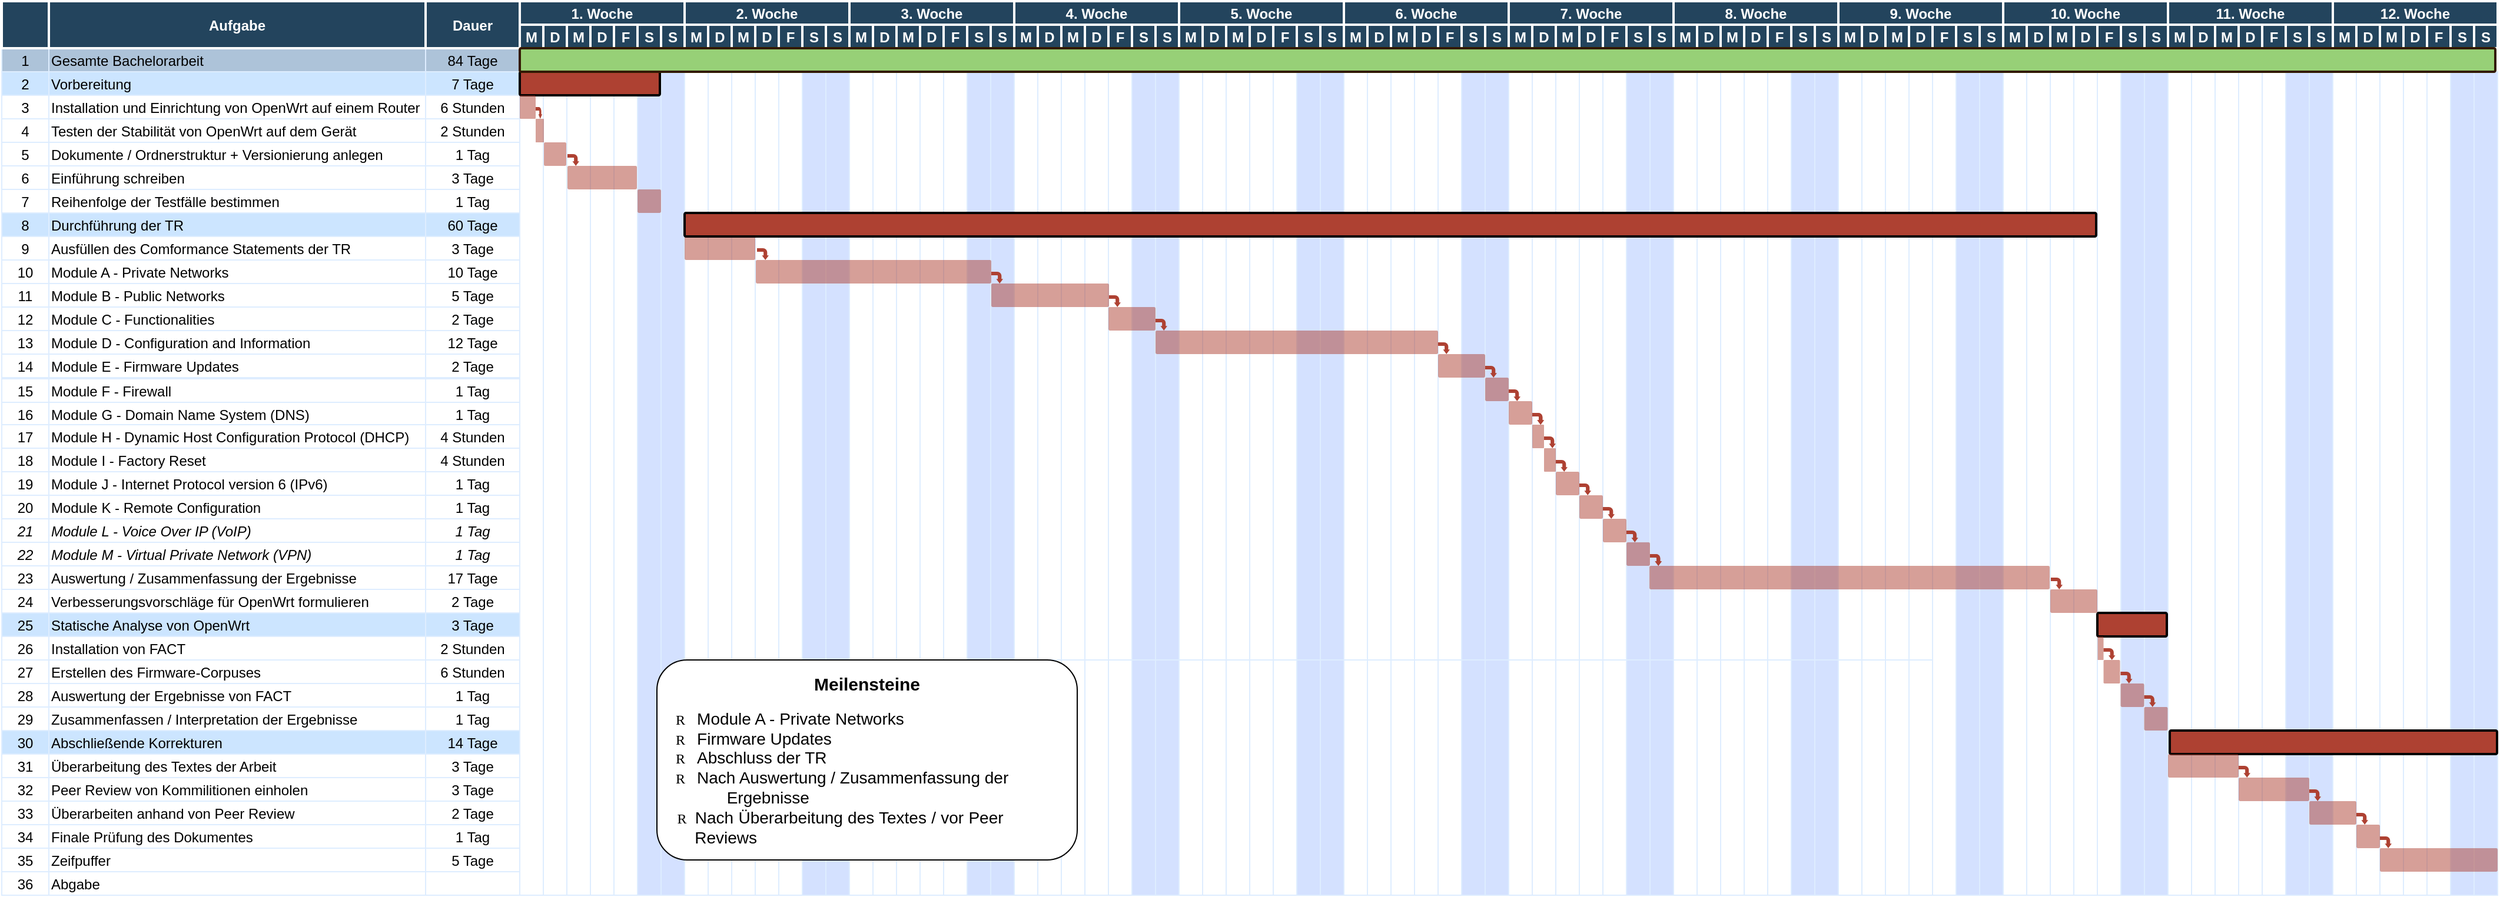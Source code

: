 <mxfile version="13.7.3" type="device"><diagram name="Page-1" id="8378b5f6-a2b2-b727-a746-972ab9d02e00"><mxGraphModel dx="630" dy="351" grid="1" gridSize="10" guides="1" tooltips="1" connect="0" arrows="1" fold="1" page="1" pageScale="1.5" pageWidth="1654" pageHeight="1169" background="#ffffff" math="0" shadow="0"><root><mxCell id="0"/><mxCell id="1" parent="0"/><mxCell id="tDFFu9uhhnLEI9mG7JSP-414" value="" style="strokeColor=#DEEDFF" vertex="1" parent="1"><mxGeometry x="1706.5" y="580.0" width="20" height="520" as="geometry"/></mxCell><mxCell id="tDFFu9uhhnLEI9mG7JSP-382" value="" style="strokeColor=#DEEDFF;fillColor=#D4E1FF" vertex="1" parent="1"><mxGeometry x="1066.5" y="580.0" width="20" height="520" as="geometry"/></mxCell><mxCell id="tDFFu9uhhnLEI9mG7JSP-383" value="" style="strokeColor=#DEEDFF" vertex="1" parent="1"><mxGeometry x="1086.5" y="580.0" width="20" height="520" as="geometry"/></mxCell><mxCell id="tDFFu9uhhnLEI9mG7JSP-385" value="" style="strokeColor=#DEEDFF" vertex="1" parent="1"><mxGeometry x="1126.5" y="580.0" width="20" height="520" as="geometry"/></mxCell><mxCell id="tDFFu9uhhnLEI9mG7JSP-384" value="" style="strokeColor=#DEEDFF" vertex="1" parent="1"><mxGeometry x="1106.5" y="580.0" width="20" height="520" as="geometry"/></mxCell><mxCell id="220" value="" style="strokeColor=#DEEDFF;fillColor=#D4E1FF" parent="1" vertex="1"><mxGeometry x="1066.5" y="380.0" width="20" height="520" as="geometry"/></mxCell><mxCell id="221" value="" style="strokeColor=#DEEDFF" parent="1" vertex="1"><mxGeometry x="1086.5" y="380.0" width="20" height="520" as="geometry"/></mxCell><mxCell id="222" value="" style="strokeColor=#DEEDFF" parent="1" vertex="1"><mxGeometry x="1106.5" y="380.0" width="20" height="520" as="geometry"/></mxCell><mxCell id="223" value="" style="strokeColor=#DEEDFF" parent="1" vertex="1"><mxGeometry x="1126.5" y="380.0" width="20" height="520" as="geometry"/></mxCell><mxCell id="B_okA4pwKzU_2wkSMDW9-290" value="" style="strokeColor=#DEEDFF;fillColor=#D4E1FF" parent="1" vertex="1"><mxGeometry x="1746.5" y="400" width="20" height="700" as="geometry"/></mxCell><mxCell id="B_okA4pwKzU_2wkSMDW9-291" value="" style="strokeColor=#DEEDFF;fillColor=#D4E1FF" parent="1" vertex="1"><mxGeometry x="1766.5" y="400" width="20" height="700" as="geometry"/></mxCell><mxCell id="B_okA4pwKzU_2wkSMDW9-292" value="" style="strokeColor=#DEEDFF" parent="1" vertex="1"><mxGeometry x="1786.5" y="390" width="20" height="710" as="geometry"/></mxCell><mxCell id="B_okA4pwKzU_2wkSMDW9-293" value="" style="strokeColor=#DEEDFF" parent="1" vertex="1"><mxGeometry x="1806.5" y="390" width="20" height="710" as="geometry"/></mxCell><mxCell id="B_okA4pwKzU_2wkSMDW9-294" value="" style="strokeColor=#DEEDFF" parent="1" vertex="1"><mxGeometry x="1826.5" y="390" width="20" height="710" as="geometry"/></mxCell><mxCell id="B_okA4pwKzU_2wkSMDW9-295" value="" style="strokeColor=#DEEDFF" parent="1" vertex="1"><mxGeometry x="1846.5" y="390" width="20" height="710" as="geometry"/></mxCell><mxCell id="B_okA4pwKzU_2wkSMDW9-296" value="" style="strokeColor=#DEEDFF" parent="1" vertex="1"><mxGeometry x="1866.5" y="390" width="20" height="710" as="geometry"/></mxCell><mxCell id="B_okA4pwKzU_2wkSMDW9-297" value="" style="strokeColor=#DEEDFF;fillColor=#D4E1FF" parent="1" vertex="1"><mxGeometry x="1886.5" y="400" width="20" height="700" as="geometry"/></mxCell><mxCell id="B_okA4pwKzU_2wkSMDW9-298" value="" style="strokeColor=#DEEDFF;fillColor=#D4E1FF" parent="1" vertex="1"><mxGeometry x="1906.5" y="390" width="20" height="710" as="geometry"/></mxCell><mxCell id="B_okA4pwKzU_2wkSMDW9-299" value="" style="strokeColor=#DEEDFF" parent="1" vertex="1"><mxGeometry x="1926.5" y="400" width="20" height="700" as="geometry"/></mxCell><mxCell id="B_okA4pwKzU_2wkSMDW9-300" value="" style="strokeColor=#DEEDFF" parent="1" vertex="1"><mxGeometry x="1946.5" y="390" width="20" height="710" as="geometry"/></mxCell><mxCell id="B_okA4pwKzU_2wkSMDW9-301" value="" style="strokeColor=#DEEDFF" parent="1" vertex="1"><mxGeometry x="1966.5" y="390" width="20" height="710" as="geometry"/></mxCell><mxCell id="B_okA4pwKzU_2wkSMDW9-302" value="" style="strokeColor=#DEEDFF" parent="1" vertex="1"><mxGeometry x="1986.5" y="390" width="20" height="710" as="geometry"/></mxCell><mxCell id="B_okA4pwKzU_2wkSMDW9-303" value="" style="strokeColor=#DEEDFF" parent="1" vertex="1"><mxGeometry x="2006.5" y="400" width="20" height="700" as="geometry"/></mxCell><mxCell id="B_okA4pwKzU_2wkSMDW9-304" value="" style="strokeColor=#DEEDFF;fillColor=#D4E1FF" parent="1" vertex="1"><mxGeometry x="2026.5" y="390" width="20" height="710" as="geometry"/></mxCell><mxCell id="B_okA4pwKzU_2wkSMDW9-305" value="" style="strokeColor=#DEEDFF;fillColor=#D4E1FF" parent="1" vertex="1"><mxGeometry x="2046.5" y="390" width="20" height="710" as="geometry"/></mxCell><mxCell id="B_okA4pwKzU_2wkSMDW9-306" value="" style="strokeColor=#DEEDFF" parent="1" vertex="1"><mxGeometry x="2066.5" y="400" width="20" height="700" as="geometry"/></mxCell><mxCell id="B_okA4pwKzU_2wkSMDW9-307" value="" style="strokeColor=#DEEDFF" parent="1" vertex="1"><mxGeometry x="2086.5" y="390" width="20" height="710" as="geometry"/></mxCell><mxCell id="B_okA4pwKzU_2wkSMDW9-308" value="" style="strokeColor=#DEEDFF" parent="1" vertex="1"><mxGeometry x="2106.5" y="400" width="20" height="700" as="geometry"/></mxCell><mxCell id="B_okA4pwKzU_2wkSMDW9-309" value="" style="strokeColor=#DEEDFF" parent="1" vertex="1"><mxGeometry x="2126.5" y="400" width="20" height="700" as="geometry"/></mxCell><mxCell id="B_okA4pwKzU_2wkSMDW9-310" value="" style="strokeColor=#DEEDFF" parent="1" vertex="1"><mxGeometry x="2146.5" y="390" width="20" height="710" as="geometry"/></mxCell><mxCell id="B_okA4pwKzU_2wkSMDW9-311" value="" style="strokeColor=#DEEDFF;fillColor=#D4E1FF" parent="1" vertex="1"><mxGeometry x="2166.5" y="390" width="20" height="710" as="geometry"/></mxCell><mxCell id="B_okA4pwKzU_2wkSMDW9-312" value="" style="strokeColor=#DEEDFF;fillColor=#D4E1FF" parent="1" vertex="1"><mxGeometry x="2186.5" y="400" width="20" height="700" as="geometry"/></mxCell><mxCell id="tDFFu9uhhnLEI9mG7JSP-364" value="" style="strokeColor=#DEEDFF" vertex="1" parent="1"><mxGeometry x="706.5" y="580.0" width="20" height="520" as="geometry"/></mxCell><mxCell id="tDFFu9uhhnLEI9mG7JSP-365" value="" style="strokeColor=#DEEDFF" vertex="1" parent="1"><mxGeometry x="726.5" y="580.0" width="20" height="520" as="geometry"/></mxCell><mxCell id="tDFFu9uhhnLEI9mG7JSP-366" value="" style="strokeColor=#DEEDFF" vertex="1" parent="1"><mxGeometry x="746.5" y="580.0" width="20" height="520" as="geometry"/></mxCell><mxCell id="tDFFu9uhhnLEI9mG7JSP-367" value="" style="strokeColor=#DEEDFF;fillColor=#D4E1FF" vertex="1" parent="1"><mxGeometry x="766.5" y="580.0" width="20" height="520" as="geometry"/></mxCell><mxCell id="tDFFu9uhhnLEI9mG7JSP-368" value="" style="strokeColor=#DEEDFF;fillColor=#D4E1FF" vertex="1" parent="1"><mxGeometry x="786.5" y="580.0" width="20" height="520" as="geometry"/></mxCell><mxCell id="tDFFu9uhhnLEI9mG7JSP-369" value="" style="strokeColor=#DEEDFF" vertex="1" parent="1"><mxGeometry x="806.5" y="580.0" width="20" height="520" as="geometry"/></mxCell><mxCell id="tDFFu9uhhnLEI9mG7JSP-370" value="" style="strokeColor=#DEEDFF" vertex="1" parent="1"><mxGeometry x="826.5" y="580.0" width="20" height="520" as="geometry"/></mxCell><mxCell id="tDFFu9uhhnLEI9mG7JSP-371" value="" style="strokeColor=#DEEDFF" vertex="1" parent="1"><mxGeometry x="846.5" y="580.0" width="20" height="520" as="geometry"/></mxCell><mxCell id="tDFFu9uhhnLEI9mG7JSP-372" value="" style="strokeColor=#DEEDFF" vertex="1" parent="1"><mxGeometry x="866.5" y="580.0" width="20" height="520" as="geometry"/></mxCell><mxCell id="tDFFu9uhhnLEI9mG7JSP-373" value="" style="strokeColor=#DEEDFF" vertex="1" parent="1"><mxGeometry x="886.5" y="580.0" width="20" height="520" as="geometry"/></mxCell><mxCell id="tDFFu9uhhnLEI9mG7JSP-374" value="" style="strokeColor=#DEEDFF;fillColor=#D4E1FF" vertex="1" parent="1"><mxGeometry x="906.5" y="580.0" width="20" height="520" as="geometry"/></mxCell><mxCell id="tDFFu9uhhnLEI9mG7JSP-375" value="" style="strokeColor=#DEEDFF;fillColor=#D4E1FF" vertex="1" parent="1"><mxGeometry x="926.5" y="580.0" width="20" height="520" as="geometry"/></mxCell><mxCell id="tDFFu9uhhnLEI9mG7JSP-376" value="" style="strokeColor=#DEEDFF" vertex="1" parent="1"><mxGeometry x="946.5" y="580.0" width="20" height="520" as="geometry"/></mxCell><mxCell id="tDFFu9uhhnLEI9mG7JSP-377" value="" style="strokeColor=#DEEDFF" vertex="1" parent="1"><mxGeometry x="966.5" y="580.0" width="20" height="520" as="geometry"/></mxCell><mxCell id="tDFFu9uhhnLEI9mG7JSP-378" value="" style="strokeColor=#DEEDFF" vertex="1" parent="1"><mxGeometry x="986.5" y="580.0" width="20" height="520" as="geometry"/></mxCell><mxCell id="tDFFu9uhhnLEI9mG7JSP-379" value="" style="strokeColor=#DEEDFF" vertex="1" parent="1"><mxGeometry x="1006.5" y="580.0" width="20" height="520" as="geometry"/></mxCell><mxCell id="tDFFu9uhhnLEI9mG7JSP-380" value="" style="strokeColor=#DEEDFF" vertex="1" parent="1"><mxGeometry x="1026.5" y="580.0" width="20" height="520" as="geometry"/></mxCell><mxCell id="tDFFu9uhhnLEI9mG7JSP-381" value="" style="strokeColor=#DEEDFF;fillColor=#D4E1FF" vertex="1" parent="1"><mxGeometry x="1046.5" y="580.0" width="20" height="520" as="geometry"/></mxCell><mxCell id="tDFFu9uhhnLEI9mG7JSP-386" value="" style="strokeColor=#DEEDFF" vertex="1" parent="1"><mxGeometry x="1166.5" y="580.0" width="20" height="520" as="geometry"/></mxCell><mxCell id="tDFFu9uhhnLEI9mG7JSP-387" value="" style="strokeColor=#DEEDFF" vertex="1" parent="1"><mxGeometry x="1146.5" y="580.0" width="20" height="520" as="geometry"/></mxCell><mxCell id="tDFFu9uhhnLEI9mG7JSP-388" value="" style="strokeColor=#DEEDFF;fillColor=#D4E1FF" vertex="1" parent="1"><mxGeometry x="1186.5" y="580.0" width="20" height="520" as="geometry"/></mxCell><mxCell id="tDFFu9uhhnLEI9mG7JSP-389" value="" style="strokeColor=#DEEDFF;fillColor=#D4E1FF" vertex="1" parent="1"><mxGeometry x="1206.5" y="580.0" width="20" height="520" as="geometry"/></mxCell><mxCell id="tDFFu9uhhnLEI9mG7JSP-390" value="" style="strokeColor=#DEEDFF" vertex="1" parent="1"><mxGeometry x="1226.5" y="580.0" width="20" height="520" as="geometry"/></mxCell><mxCell id="tDFFu9uhhnLEI9mG7JSP-391" value="" style="strokeColor=#DEEDFF" vertex="1" parent="1"><mxGeometry x="1246.5" y="580.0" width="20" height="520" as="geometry"/></mxCell><mxCell id="tDFFu9uhhnLEI9mG7JSP-392" value="" style="strokeColor=#DEEDFF" vertex="1" parent="1"><mxGeometry x="1266.5" y="580.0" width="20" height="520" as="geometry"/></mxCell><mxCell id="tDFFu9uhhnLEI9mG7JSP-393" value="" style="strokeColor=#DEEDFF" vertex="1" parent="1"><mxGeometry x="1286.5" y="580.0" width="20" height="520" as="geometry"/></mxCell><mxCell id="tDFFu9uhhnLEI9mG7JSP-394" value="" style="strokeColor=#DEEDFF" vertex="1" parent="1"><mxGeometry x="1306.5" y="580.0" width="20" height="520" as="geometry"/></mxCell><mxCell id="tDFFu9uhhnLEI9mG7JSP-395" value="" style="strokeColor=#DEEDFF;fillColor=#D4E1FF" vertex="1" parent="1"><mxGeometry x="1326.5" y="580.0" width="20" height="520" as="geometry"/></mxCell><mxCell id="tDFFu9uhhnLEI9mG7JSP-396" value="" style="strokeColor=#DEEDFF;fillColor=#D4E1FF" vertex="1" parent="1"><mxGeometry x="1346.5" y="580.0" width="20" height="520" as="geometry"/></mxCell><mxCell id="tDFFu9uhhnLEI9mG7JSP-397" value="" style="strokeColor=#DEEDFF" vertex="1" parent="1"><mxGeometry x="1366.5" y="580.0" width="20" height="520" as="geometry"/></mxCell><mxCell id="tDFFu9uhhnLEI9mG7JSP-398" value="" style="strokeColor=#DEEDFF" vertex="1" parent="1"><mxGeometry x="1386.5" y="580.0" width="20" height="520" as="geometry"/></mxCell><mxCell id="tDFFu9uhhnLEI9mG7JSP-399" value="" style="strokeColor=#DEEDFF" vertex="1" parent="1"><mxGeometry x="1406.5" y="580.0" width="20" height="520" as="geometry"/></mxCell><mxCell id="tDFFu9uhhnLEI9mG7JSP-400" value="" style="strokeColor=#DEEDFF" vertex="1" parent="1"><mxGeometry x="1426.5" y="580.0" width="20" height="520" as="geometry"/></mxCell><mxCell id="tDFFu9uhhnLEI9mG7JSP-401" value="" style="strokeColor=#DEEDFF" vertex="1" parent="1"><mxGeometry x="1446.5" y="580.0" width="20" height="520" as="geometry"/></mxCell><mxCell id="tDFFu9uhhnLEI9mG7JSP-402" value="" style="strokeColor=#DEEDFF;fillColor=#D4E1FF" vertex="1" parent="1"><mxGeometry x="1466.5" y="580.0" width="20" height="520" as="geometry"/></mxCell><mxCell id="tDFFu9uhhnLEI9mG7JSP-403" value="" style="strokeColor=#DEEDFF;fillColor=#D4E1FF" vertex="1" parent="1"><mxGeometry x="1486.5" y="580.0" width="20" height="520" as="geometry"/></mxCell><mxCell id="tDFFu9uhhnLEI9mG7JSP-404" value="" style="strokeColor=#DEEDFF" vertex="1" parent="1"><mxGeometry x="1506.5" y="580.0" width="20" height="520" as="geometry"/></mxCell><mxCell id="tDFFu9uhhnLEI9mG7JSP-405" value="" style="strokeColor=#DEEDFF" vertex="1" parent="1"><mxGeometry x="1526.5" y="580.0" width="20" height="520" as="geometry"/></mxCell><mxCell id="tDFFu9uhhnLEI9mG7JSP-406" value="" style="strokeColor=#DEEDFF" vertex="1" parent="1"><mxGeometry x="1546.5" y="580.0" width="20" height="520" as="geometry"/></mxCell><mxCell id="tDFFu9uhhnLEI9mG7JSP-407" value="" style="strokeColor=#DEEDFF" vertex="1" parent="1"><mxGeometry x="1566.5" y="580.0" width="20" height="520" as="geometry"/></mxCell><mxCell id="tDFFu9uhhnLEI9mG7JSP-408" value="" style="strokeColor=#DEEDFF" vertex="1" parent="1"><mxGeometry x="1586.5" y="580.0" width="20" height="520" as="geometry"/></mxCell><mxCell id="tDFFu9uhhnLEI9mG7JSP-409" value="" style="strokeColor=#DEEDFF;fillColor=#D4E1FF" vertex="1" parent="1"><mxGeometry x="1606.5" y="580.0" width="20" height="520" as="geometry"/></mxCell><mxCell id="tDFFu9uhhnLEI9mG7JSP-410" value="" style="strokeColor=#DEEDFF;fillColor=#D4E1FF" vertex="1" parent="1"><mxGeometry x="1626.5" y="580.0" width="20" height="520" as="geometry"/></mxCell><mxCell id="tDFFu9uhhnLEI9mG7JSP-411" value="" style="strokeColor=#DEEDFF" vertex="1" parent="1"><mxGeometry x="1646.5" y="580.0" width="20" height="520" as="geometry"/></mxCell><mxCell id="tDFFu9uhhnLEI9mG7JSP-412" value="" style="strokeColor=#DEEDFF" vertex="1" parent="1"><mxGeometry x="1666.5" y="580.0" width="20" height="520" as="geometry"/></mxCell><mxCell id="tDFFu9uhhnLEI9mG7JSP-413" value="" style="strokeColor=#DEEDFF" vertex="1" parent="1"><mxGeometry x="1686.5" y="580.0" width="20" height="520" as="geometry"/></mxCell><mxCell id="63" value="1" style="strokeColor=#DEEDFF;fillColor=#ADC3D9" parent="1" vertex="1"><mxGeometry x="86.5" y="380" width="40" height="20" as="geometry"/></mxCell><mxCell id="64" value="Gesamte Bachelorarbeit" style="align=left;strokeColor=#DEEDFF;fillColor=#ADC3D9" parent="1" vertex="1"><mxGeometry x="126.5" y="380" width="320" height="20" as="geometry"/></mxCell><mxCell id="65" value="84 Tage" style="strokeColor=#DEEDFF;fillColor=#ADC3D9" parent="1" vertex="1"><mxGeometry x="446.5" y="380" width="80.0" height="20" as="geometry"/></mxCell><mxCell id="68" value="" style="strokeColor=#DEEDFF" parent="1" vertex="1"><mxGeometry x="526.5" y="380" width="20" height="720" as="geometry"/></mxCell><mxCell id="69" value="2" style="strokeColor=#DEEDFF;fillColor=#CCE5FF" parent="1" vertex="1"><mxGeometry x="86.5" y="400.0" width="40" height="20" as="geometry"/></mxCell><mxCell id="70" value="Vorbereitung" style="align=left;strokeColor=#DEEDFF;fillColor=#CCE5FF" parent="1" vertex="1"><mxGeometry x="126.5" y="400.0" width="320.0" height="20" as="geometry"/></mxCell><mxCell id="71" value="7 Tage" style="strokeColor=#DEEDFF;fillColor=#CCE5FF" parent="1" vertex="1"><mxGeometry x="446.5" y="400.0" width="80.0" height="20" as="geometry"/></mxCell><mxCell id="74" value="3" style="strokeColor=#DEEDFF" parent="1" vertex="1"><mxGeometry x="86.5" y="420.0" width="40" height="20" as="geometry"/></mxCell><mxCell id="75" value="Installation und Einrichtung von OpenWrt auf einem Router" style="align=left;strokeColor=#DEEDFF" parent="1" vertex="1"><mxGeometry x="126.5" y="420.0" width="320.0" height="20.0" as="geometry"/></mxCell><mxCell id="76" value="6 Stunden" style="strokeColor=#DEEDFF" parent="1" vertex="1"><mxGeometry x="446.5" y="420.0" width="80.0" height="20" as="geometry"/></mxCell><mxCell id="79" value="4" style="strokeColor=#DEEDFF" parent="1" vertex="1"><mxGeometry x="86.5" y="440.0" width="40" height="20" as="geometry"/></mxCell><mxCell id="80" value="Testen der Stabilität von OpenWrt auf dem Gerät" style="align=left;strokeColor=#DEEDFF" parent="1" vertex="1"><mxGeometry x="126.5" y="440.0" width="320" height="20" as="geometry"/></mxCell><mxCell id="81" value="2 Stunden" style="strokeColor=#DEEDFF" parent="1" vertex="1"><mxGeometry x="446.5" y="440.0" width="80.0" height="20" as="geometry"/></mxCell><mxCell id="84" value="5" style="strokeColor=#DEEDFF" parent="1" vertex="1"><mxGeometry x="86.5" y="460.0" width="40" height="20" as="geometry"/></mxCell><mxCell id="85" value="Dokumente / Ordnerstruktur + Versionierung anlegen" style="align=left;strokeColor=#DEEDFF" parent="1" vertex="1"><mxGeometry x="126.5" y="460.0" width="320.0" height="20" as="geometry"/></mxCell><mxCell id="86" value="1 Tag" style="strokeColor=#DEEDFF" parent="1" vertex="1"><mxGeometry x="446.5" y="460.0" width="80.0" height="20" as="geometry"/></mxCell><mxCell id="89" value="6" style="strokeColor=#DEEDFF" parent="1" vertex="1"><mxGeometry x="86.5" y="480.0" width="40" height="20" as="geometry"/></mxCell><mxCell id="90" value="Einführung schreiben" style="align=left;strokeColor=#DEEDFF" parent="1" vertex="1"><mxGeometry x="126.5" y="480.0" width="320.0" height="20" as="geometry"/></mxCell><mxCell id="91" value="3 Tage" style="strokeColor=#DEEDFF" parent="1" vertex="1"><mxGeometry x="446.5" y="480.0" width="80.0" height="20" as="geometry"/></mxCell><mxCell id="94" value="7" style="strokeColor=#DEEDFF" parent="1" vertex="1"><mxGeometry x="86.5" y="500.0" width="40" height="20" as="geometry"/></mxCell><mxCell id="95" value="Reihenfolge der Testfälle bestimmen" style="align=left;strokeColor=#DEEDFF" parent="1" vertex="1"><mxGeometry x="126.5" y="500.0" width="320.0" height="20" as="geometry"/></mxCell><mxCell id="96" value="1 Tag" style="strokeColor=#DEEDFF" parent="1" vertex="1"><mxGeometry x="446.5" y="500.0" width="80.0" height="20" as="geometry"/></mxCell><mxCell id="99" value="" style="strokeColor=#DEEDFF" parent="1" vertex="1"><mxGeometry x="86.5" y="520.0" width="40" height="20" as="geometry"/></mxCell><mxCell id="100" value="" style="align=left;strokeColor=#DEEDFF" parent="1" vertex="1"><mxGeometry x="126.5" y="520.0" width="320.0" height="20" as="geometry"/></mxCell><mxCell id="101" value="" style="strokeColor=#DEEDFF" parent="1" vertex="1"><mxGeometry x="446.5" y="520.0" width="80.0" height="20" as="geometry"/></mxCell><mxCell id="104" value="8" style="strokeColor=#DEEDFF;fillColor=#CCE5FF" parent="1" vertex="1"><mxGeometry x="86.5" y="520.0" width="40" height="20" as="geometry"/></mxCell><mxCell id="105" value="Durchführung der TR" style="align=left;strokeColor=#DEEDFF;fillColor=#CCE5FF" parent="1" vertex="1"><mxGeometry x="126.5" y="520.0" width="320.0" height="20.0" as="geometry"/></mxCell><mxCell id="106" value="60 Tage" style="strokeColor=#DEEDFF;fillColor=#CCE5FF" parent="1" vertex="1"><mxGeometry x="446.5" y="520.0" width="80.0" height="20" as="geometry"/></mxCell><mxCell id="109" value="9" style="strokeColor=#DEEDFF" parent="1" vertex="1"><mxGeometry x="86.5" y="540.0" width="40" height="20" as="geometry"/></mxCell><mxCell id="110" value="Ausfüllen des Comformance Statements der TR" style="align=left;strokeColor=#DEEDFF" parent="1" vertex="1"><mxGeometry x="126.5" y="540.0" width="320.0" height="20" as="geometry"/></mxCell><mxCell id="111" value="3 Tage" style="strokeColor=#DEEDFF" parent="1" vertex="1"><mxGeometry x="446.5" y="540.0" width="80.0" height="20" as="geometry"/></mxCell><mxCell id="114" value="10" style="strokeColor=#DEEDFF" parent="1" vertex="1"><mxGeometry x="86.5" y="560.0" width="40" height="20" as="geometry"/></mxCell><mxCell id="115" value="Module A - Private Networks" style="align=left;strokeColor=#DEEDFF" parent="1" vertex="1"><mxGeometry x="126.5" y="560.0" width="320.0" height="20" as="geometry"/></mxCell><mxCell id="116" value="10 Tage" style="strokeColor=#DEEDFF" parent="1" vertex="1"><mxGeometry x="446.5" y="560.0" width="80.0" height="20" as="geometry"/></mxCell><mxCell id="119" value="11" style="strokeColor=#DEEDFF" parent="1" vertex="1"><mxGeometry x="86.5" y="580.0" width="40" height="20" as="geometry"/></mxCell><mxCell id="120" value="Module B - Public Networks" style="align=left;strokeColor=#DEEDFF" parent="1" vertex="1"><mxGeometry x="126.5" y="580.0" width="320" height="20" as="geometry"/></mxCell><mxCell id="121" value="5 Tage" style="strokeColor=#DEEDFF" parent="1" vertex="1"><mxGeometry x="446.5" y="580.0" width="80.0" height="20" as="geometry"/></mxCell><mxCell id="124" value="12" style="strokeColor=#DEEDFF" parent="1" vertex="1"><mxGeometry x="86.5" y="600.0" width="40" height="20" as="geometry"/></mxCell><mxCell id="125" value="Module C - Functionalities" style="align=left;strokeColor=#DEEDFF" parent="1" vertex="1"><mxGeometry x="126.5" y="600.0" width="320" height="20" as="geometry"/></mxCell><mxCell id="126" value="2 Tage" style="strokeColor=#DEEDFF" parent="1" vertex="1"><mxGeometry x="446.5" y="600.0" width="80.0" height="20" as="geometry"/></mxCell><mxCell id="129" value="13" style="strokeColor=#DEEDFF" parent="1" vertex="1"><mxGeometry x="86.5" y="620.0" width="40" height="20" as="geometry"/></mxCell><mxCell id="130" value="Module D - Configuration and Information" style="align=left;strokeColor=#DEEDFF" parent="1" vertex="1"><mxGeometry x="126.5" y="620.0" width="320.0" height="20" as="geometry"/></mxCell><mxCell id="131" value="12 Tage" style="strokeColor=#DEEDFF" parent="1" vertex="1"><mxGeometry x="446.5" y="620.0" width="80.0" height="20" as="geometry"/></mxCell><mxCell id="134" value="14" style="strokeColor=#DEEDFF;fillColor=#FFFFFF" parent="1" vertex="1"><mxGeometry x="86.5" y="640.0" width="40" height="20" as="geometry"/></mxCell><mxCell id="135" value="Module E - Firmware Updates" style="align=left;strokeColor=#DEEDFF;fillColor=#FFFFFF" parent="1" vertex="1"><mxGeometry x="126.5" y="640.0" width="320.0" height="20" as="geometry"/></mxCell><mxCell id="136" value="2 Tage" style="strokeColor=#DEEDFF;fillColor=#FFFFFF" parent="1" vertex="1"><mxGeometry x="446.5" y="640.0" width="80.0" height="20" as="geometry"/></mxCell><mxCell id="139" value="25" style="strokeColor=#DEEDFF;fillColor=#CCE5FF" parent="1" vertex="1"><mxGeometry x="86.5" y="860.0" width="40" height="20" as="geometry"/></mxCell><mxCell id="140" value="Statische Analyse von OpenWrt" style="align=left;strokeColor=#DEEDFF;fillColor=#CCE5FF" parent="1" vertex="1"><mxGeometry x="126.5" y="860.0" width="320.0" height="20" as="geometry"/></mxCell><mxCell id="141" value="3 Tage" style="strokeColor=#DEEDFF;fillColor=#CCE5FF" parent="1" vertex="1"><mxGeometry x="446.5" y="860.0" width="80.0" height="20" as="geometry"/></mxCell><mxCell id="144" value="26" style="strokeColor=#DEEDFF" parent="1" vertex="1"><mxGeometry x="86.5" y="880.0" width="40" height="20" as="geometry"/></mxCell><mxCell id="145" value="Installation von FACT" style="align=left;strokeColor=#DEEDFF" parent="1" vertex="1"><mxGeometry x="126.5" y="880.0" width="320.0" height="20" as="geometry"/></mxCell><mxCell id="146" value="2 Stunden" style="strokeColor=#DEEDFF" parent="1" vertex="1"><mxGeometry x="446.5" y="880.0" width="80.0" height="20" as="geometry"/></mxCell><mxCell id="149" value="27" style="strokeColor=#DEEDFF" parent="1" vertex="1"><mxGeometry x="86.5" y="900.0" width="40" height="20" as="geometry"/></mxCell><mxCell id="150" value="Erstellen des Firmware-Corpuses" style="align=left;strokeColor=#DEEDFF" parent="1" vertex="1"><mxGeometry x="126.5" y="900.0" width="320.0" height="20" as="geometry"/></mxCell><mxCell id="151" value="6 Stunden" style="strokeColor=#DEEDFF" parent="1" vertex="1"><mxGeometry x="446.5" y="900.0" width="80.0" height="20" as="geometry"/></mxCell><mxCell id="154" value="28" style="strokeColor=#DEEDFF" parent="1" vertex="1"><mxGeometry x="86.5" y="920.0" width="40" height="20" as="geometry"/></mxCell><mxCell id="155" value="Auswertung der Ergebnisse von FACT" style="align=left;strokeColor=#DEEDFF" parent="1" vertex="1"><mxGeometry x="126.5" y="920.0" width="320.0" height="20" as="geometry"/></mxCell><mxCell id="156" value="1 Tag" style="strokeColor=#DEEDFF" parent="1" vertex="1"><mxGeometry x="446.5" y="920.0" width="80.0" height="20" as="geometry"/></mxCell><mxCell id="159" value="29" style="strokeColor=#DEEDFF" parent="1" vertex="1"><mxGeometry x="86.5" y="940.0" width="40" height="20" as="geometry"/></mxCell><mxCell id="160" value="Zusammenfassen / Interpretation der Ergebnisse" style="align=left;strokeColor=#DEEDFF" parent="1" vertex="1"><mxGeometry x="126.5" y="940.0" width="320.0" height="20" as="geometry"/></mxCell><mxCell id="161" value="1 Tag" style="strokeColor=#DEEDFF" parent="1" vertex="1"><mxGeometry x="446.5" y="940.0" width="80.0" height="20" as="geometry"/></mxCell><mxCell id="174" value="23" style="strokeColor=#DEEDFF" parent="1" vertex="1"><mxGeometry x="86.5" y="960.0" width="40" height="20" as="geometry"/></mxCell><mxCell id="175" value="" style="align=left;strokeColor=#DEEDFF" parent="1" vertex="1"><mxGeometry x="126.5" y="960.0" width="320.0" height="20" as="geometry"/></mxCell><mxCell id="176" value="" style="strokeColor=#DEEDFF" parent="1" vertex="1"><mxGeometry x="446.5" y="960.0" width="80.0" height="20" as="geometry"/></mxCell><mxCell id="179" value="31" style="strokeColor=#DEEDFF" parent="1" vertex="1"><mxGeometry x="86.5" y="980.0" width="40" height="20" as="geometry"/></mxCell><mxCell id="180" value="Überarbeitung des Textes der Arbeit" style="align=left;strokeColor=#DEEDFF" parent="1" vertex="1"><mxGeometry x="126.5" y="980.0" width="320.0" height="20" as="geometry"/></mxCell><mxCell id="181" value="3 Tage" style="strokeColor=#DEEDFF" parent="1" vertex="1"><mxGeometry x="446.5" y="980.0" width="80.0" height="20" as="geometry"/></mxCell><mxCell id="184" value="32" style="strokeColor=#DEEDFF" parent="1" vertex="1"><mxGeometry x="86.5" y="1000.0" width="40" height="20" as="geometry"/></mxCell><mxCell id="185" value="Überarbeiten anhand von Peer Review" style="align=left;strokeColor=#DEEDFF" parent="1" vertex="1"><mxGeometry x="126.5" y="1000.0" width="320.0" height="20" as="geometry"/></mxCell><mxCell id="186" value="3 Tage" style="strokeColor=#DEEDFF" parent="1" vertex="1"><mxGeometry x="446.5" y="1000.0" width="80.0" height="20" as="geometry"/></mxCell><mxCell id="189" value="33" style="strokeColor=#DEEDFF" parent="1" vertex="1"><mxGeometry x="86.5" y="1020.0" width="40" height="20" as="geometry"/></mxCell><mxCell id="190" value="" style="align=left;strokeColor=#DEEDFF" parent="1" vertex="1"><mxGeometry x="126.5" y="1020.0" width="320.0" height="20" as="geometry"/></mxCell><mxCell id="191" value="2 Tage" style="strokeColor=#DEEDFF" parent="1" vertex="1"><mxGeometry x="446.5" y="1020.0" width="80.0" height="20" as="geometry"/></mxCell><mxCell id="194" value="" style="strokeColor=#DEEDFF" parent="1" vertex="1"><mxGeometry x="546.5" y="380" width="20" height="720" as="geometry"/></mxCell><mxCell id="195" value="" style="strokeColor=#DEEDFF" parent="1" vertex="1"><mxGeometry x="566.5" y="380" width="20" height="720" as="geometry"/></mxCell><mxCell id="196" value="" style="strokeColor=#DEEDFF" parent="1" vertex="1"><mxGeometry x="586.5" y="380" width="20" height="720" as="geometry"/></mxCell><mxCell id="197" value="" style="strokeColor=#DEEDFF" parent="1" vertex="1"><mxGeometry x="606.5" y="380" width="20" height="720" as="geometry"/></mxCell><mxCell id="198" value="" style="strokeColor=#DEEDFF;fillColor=#D4E1FF" parent="1" vertex="1"><mxGeometry x="626.5" y="380" width="20" height="720" as="geometry"/></mxCell><mxCell id="199" value="" style="strokeColor=#DEEDFF;fillColor=#D4E1FF" parent="1" vertex="1"><mxGeometry x="646.5" y="380" width="20" height="720" as="geometry"/></mxCell><mxCell id="200" value="" style="strokeColor=#DEEDFF" parent="1" vertex="1"><mxGeometry x="666.5" y="380" width="20" height="720" as="geometry"/></mxCell><mxCell id="201" value="" style="strokeColor=#DEEDFF" parent="1" vertex="1"><mxGeometry x="686.5" y="380" width="20" height="720" as="geometry"/></mxCell><mxCell id="202" value="" style="strokeColor=#DEEDFF" parent="1" vertex="1"><mxGeometry x="706.5" y="380.0" width="20" height="520" as="geometry"/></mxCell><mxCell id="203" value="" style="strokeColor=#DEEDFF" parent="1" vertex="1"><mxGeometry x="726.5" y="380.0" width="20" height="520" as="geometry"/></mxCell><mxCell id="204" value="" style="strokeColor=#DEEDFF" parent="1" vertex="1"><mxGeometry x="746.5" y="380.0" width="20" height="520" as="geometry"/></mxCell><mxCell id="205" value="" style="strokeColor=#DEEDFF;fillColor=#D4E1FF" parent="1" vertex="1"><mxGeometry x="766.5" y="380.0" width="20" height="520" as="geometry"/></mxCell><mxCell id="206" value="" style="strokeColor=#DEEDFF;fillColor=#D4E1FF" parent="1" vertex="1"><mxGeometry x="786.5" y="380.0" width="20" height="520" as="geometry"/></mxCell><mxCell id="207" value="" style="strokeColor=#DEEDFF" parent="1" vertex="1"><mxGeometry x="806.5" y="380.0" width="20" height="520" as="geometry"/></mxCell><mxCell id="208" value="" style="strokeColor=#DEEDFF" parent="1" vertex="1"><mxGeometry x="826.5" y="380.0" width="20" height="520" as="geometry"/></mxCell><mxCell id="209" value="" style="strokeColor=#DEEDFF" parent="1" vertex="1"><mxGeometry x="846.5" y="380.0" width="20" height="520" as="geometry"/></mxCell><mxCell id="210" value="" style="strokeColor=#DEEDFF" parent="1" vertex="1"><mxGeometry x="866.5" y="380.0" width="20" height="520" as="geometry"/></mxCell><mxCell id="211" value="" style="strokeColor=#DEEDFF" parent="1" vertex="1"><mxGeometry x="886.5" y="380.0" width="20" height="520" as="geometry"/></mxCell><mxCell id="212" value="" style="strokeColor=#DEEDFF;fillColor=#D4E1FF" parent="1" vertex="1"><mxGeometry x="906.5" y="380.0" width="20" height="520" as="geometry"/></mxCell><mxCell id="213" value="" style="strokeColor=#DEEDFF;fillColor=#D4E1FF" parent="1" vertex="1"><mxGeometry x="926.5" y="380.0" width="20" height="520" as="geometry"/></mxCell><mxCell id="214" value="" style="strokeColor=#DEEDFF" parent="1" vertex="1"><mxGeometry x="946.5" y="380.0" width="20" height="520" as="geometry"/></mxCell><mxCell id="215" value="" style="strokeColor=#DEEDFF" parent="1" vertex="1"><mxGeometry x="966.5" y="380.0" width="20" height="520" as="geometry"/></mxCell><mxCell id="216" value="" style="strokeColor=#DEEDFF" parent="1" vertex="1"><mxGeometry x="986.5" y="380.0" width="20" height="520" as="geometry"/></mxCell><mxCell id="217" value="" style="strokeColor=#DEEDFF" parent="1" vertex="1"><mxGeometry x="1006.5" y="380.0" width="20" height="520" as="geometry"/></mxCell><mxCell id="218" value="" style="strokeColor=#DEEDFF" parent="1" vertex="1"><mxGeometry x="1026.5" y="380.0" width="20" height="520" as="geometry"/></mxCell><mxCell id="219" value="" style="strokeColor=#DEEDFF;fillColor=#D4E1FF" parent="1" vertex="1"><mxGeometry x="1046.5" y="380.0" width="20" height="520" as="geometry"/></mxCell><mxCell id="224" value="" style="strokeColor=#DEEDFF" parent="1" vertex="1"><mxGeometry x="1146.5" y="380.0" width="20" height="520" as="geometry"/></mxCell><mxCell id="225" value="" style="strokeColor=#DEEDFF" parent="1" vertex="1"><mxGeometry x="1166.5" y="380.0" width="20" height="520" as="geometry"/></mxCell><mxCell id="226" value="" style="strokeColor=#DEEDFF;fillColor=#D4E1FF" parent="1" vertex="1"><mxGeometry x="1186.5" y="380.0" width="20" height="520" as="geometry"/></mxCell><mxCell id="227" value="" style="strokeColor=#DEEDFF;fillColor=#D4E1FF" parent="1" vertex="1"><mxGeometry x="1206.5" y="380.0" width="20" height="520" as="geometry"/></mxCell><mxCell id="228" value="" style="strokeColor=#DEEDFF" parent="1" vertex="1"><mxGeometry x="1226.5" y="380.0" width="20" height="520" as="geometry"/></mxCell><mxCell id="229" value="" style="strokeColor=#DEEDFF" parent="1" vertex="1"><mxGeometry x="1246.5" y="380.0" width="20" height="520" as="geometry"/></mxCell><mxCell id="230" value="" style="strokeColor=#DEEDFF" parent="1" vertex="1"><mxGeometry x="1266.5" y="380.0" width="20" height="520" as="geometry"/></mxCell><mxCell id="231" value="" style="strokeColor=#DEEDFF" parent="1" vertex="1"><mxGeometry x="1286.5" y="380.0" width="20" height="520" as="geometry"/></mxCell><mxCell id="232" value="" style="strokeColor=#DEEDFF" parent="1" vertex="1"><mxGeometry x="1306.5" y="380.0" width="20" height="520" as="geometry"/></mxCell><mxCell id="233" value="" style="strokeColor=#DEEDFF;fillColor=#D4E1FF" parent="1" vertex="1"><mxGeometry x="1326.5" y="380.0" width="20" height="520" as="geometry"/></mxCell><mxCell id="234" value="" style="strokeColor=#DEEDFF;fillColor=#D4E1FF" parent="1" vertex="1"><mxGeometry x="1346.5" y="380.0" width="20" height="520" as="geometry"/></mxCell><mxCell id="235" value="" style="strokeColor=#DEEDFF" parent="1" vertex="1"><mxGeometry x="1366.5" y="380.0" width="20" height="520" as="geometry"/></mxCell><mxCell id="236" value="" style="strokeColor=#DEEDFF" parent="1" vertex="1"><mxGeometry x="1386.5" y="380.0" width="20" height="520" as="geometry"/></mxCell><mxCell id="237" value="" style="strokeColor=#DEEDFF" parent="1" vertex="1"><mxGeometry x="1406.5" y="380.0" width="20" height="520" as="geometry"/></mxCell><mxCell id="238" value="" style="strokeColor=#DEEDFF" parent="1" vertex="1"><mxGeometry x="1426.5" y="380.0" width="20" height="520" as="geometry"/></mxCell><mxCell id="239" value="" style="strokeColor=#DEEDFF" parent="1" vertex="1"><mxGeometry x="1446.5" y="380.0" width="20" height="520" as="geometry"/></mxCell><mxCell id="240" value="" style="strokeColor=#DEEDFF;fillColor=#D4E1FF" parent="1" vertex="1"><mxGeometry x="1466.5" y="380.0" width="20" height="520" as="geometry"/></mxCell><mxCell id="241" value="" style="strokeColor=#DEEDFF;fillColor=#D4E1FF" parent="1" vertex="1"><mxGeometry x="1486.5" y="380.0" width="20" height="520" as="geometry"/></mxCell><mxCell id="2" value="Aufgabe" style="fillColor=#23445D;strokeColor=#FFFFFF;strokeWidth=2;fontColor=#FFFFFF;fontStyle=1" parent="1" vertex="1"><mxGeometry x="126.5" y="340" width="320" height="40" as="geometry"/></mxCell><mxCell id="3" value="" style="fillColor=#23445D;strokeColor=#FFFFFF;strokeWidth=2;fontColor=#FFFFFF;fontStyle=1" parent="1" vertex="1"><mxGeometry x="86.5" y="340" width="40" height="40" as="geometry"/></mxCell><mxCell id="4" value="1. Woche" style="fillColor=#23445D;strokeColor=#FFFFFF;strokeWidth=2;fontColor=#FFFFFF;fontStyle=1" parent="1" vertex="1"><mxGeometry x="526.5" y="340.0" width="140" height="20" as="geometry"/></mxCell><mxCell id="5" value="M" style="fillColor=#23445D;strokeColor=#FFFFFF;strokeWidth=2;fontColor=#FFFFFF;fontStyle=1" parent="1" vertex="1"><mxGeometry x="526.5" y="360.0" width="20" height="20" as="geometry"/></mxCell><mxCell id="6" value="D" style="fillColor=#23445D;strokeColor=#FFFFFF;strokeWidth=2;fontColor=#FFFFFF;fontStyle=1" parent="1" vertex="1"><mxGeometry x="546.5" y="360.0" width="20" height="20" as="geometry"/></mxCell><mxCell id="7" value="M" style="fillColor=#23445D;strokeColor=#FFFFFF;strokeWidth=2;fontColor=#FFFFFF;fontStyle=1" parent="1" vertex="1"><mxGeometry x="566.5" y="360.0" width="20" height="20" as="geometry"/></mxCell><mxCell id="8" value="D" style="fillColor=#23445D;strokeColor=#FFFFFF;strokeWidth=2;fontColor=#FFFFFF;fontStyle=1" parent="1" vertex="1"><mxGeometry x="586.5" y="360.0" width="20" height="20" as="geometry"/></mxCell><mxCell id="9" value="F" style="fillColor=#23445D;strokeColor=#FFFFFF;strokeWidth=2;fontColor=#FFFFFF;fontStyle=1" parent="1" vertex="1"><mxGeometry x="606.5" y="360.0" width="20" height="20" as="geometry"/></mxCell><mxCell id="10" value="S" style="fillColor=#23445D;strokeColor=#FFFFFF;strokeWidth=2;fontColor=#FFFFFF;fontStyle=1" parent="1" vertex="1"><mxGeometry x="626.5" y="360.0" width="20" height="20" as="geometry"/></mxCell><mxCell id="11" value="S" style="fillColor=#23445D;strokeColor=#FFFFFF;strokeWidth=2;fontColor=#FFFFFF;fontStyle=1" parent="1" vertex="1"><mxGeometry x="646.5" y="360.0" width="20" height="20" as="geometry"/></mxCell><mxCell id="12" value="Dauer" style="fillColor=#23445D;strokeColor=#FFFFFF;strokeWidth=2;fontColor=#FFFFFF;fontStyle=1" parent="1" vertex="1"><mxGeometry x="446.5" y="340.0" width="80.0" height="40.0" as="geometry"/></mxCell><mxCell id="15" value="2. Woche" style="fillColor=#23445D;strokeColor=#FFFFFF;strokeWidth=2;fontColor=#FFFFFF;fontStyle=1" parent="1" vertex="1"><mxGeometry x="666.5" y="340.0" width="140" height="20" as="geometry"/></mxCell><mxCell id="16" value="M" style="fillColor=#23445D;strokeColor=#FFFFFF;strokeWidth=2;fontColor=#FFFFFF;fontStyle=1" parent="1" vertex="1"><mxGeometry x="666.5" y="360.0" width="20" height="20" as="geometry"/></mxCell><mxCell id="17" value="D" style="fillColor=#23445D;strokeColor=#FFFFFF;strokeWidth=2;fontColor=#FFFFFF;fontStyle=1" parent="1" vertex="1"><mxGeometry x="686.5" y="360.0" width="20" height="20" as="geometry"/></mxCell><mxCell id="18" value="M" style="fillColor=#23445D;strokeColor=#FFFFFF;strokeWidth=2;fontColor=#FFFFFF;fontStyle=1" parent="1" vertex="1"><mxGeometry x="706.5" y="360.0" width="20" height="20" as="geometry"/></mxCell><mxCell id="19" value="D" style="fillColor=#23445D;strokeColor=#FFFFFF;strokeWidth=2;fontColor=#FFFFFF;fontStyle=1" parent="1" vertex="1"><mxGeometry x="726.5" y="360.0" width="20" height="20" as="geometry"/></mxCell><mxCell id="20" value="F" style="fillColor=#23445D;strokeColor=#FFFFFF;strokeWidth=2;fontColor=#FFFFFF;fontStyle=1" parent="1" vertex="1"><mxGeometry x="746.5" y="360.0" width="20" height="20" as="geometry"/></mxCell><mxCell id="21" value="S" style="fillColor=#23445D;strokeColor=#FFFFFF;strokeWidth=2;fontColor=#FFFFFF;fontStyle=1" parent="1" vertex="1"><mxGeometry x="766.5" y="360.0" width="20" height="20" as="geometry"/></mxCell><mxCell id="22" value="S" style="fillColor=#23445D;strokeColor=#FFFFFF;strokeWidth=2;fontColor=#FFFFFF;fontStyle=1" parent="1" vertex="1"><mxGeometry x="786.5" y="360.0" width="20" height="20" as="geometry"/></mxCell><mxCell id="23" value="3. Woche" style="fillColor=#23445D;strokeColor=#FFFFFF;strokeWidth=2;fontColor=#FFFFFF;fontStyle=1" parent="1" vertex="1"><mxGeometry x="806.5" y="340.0" width="140" height="20" as="geometry"/></mxCell><mxCell id="24" value="M" style="fillColor=#23445D;strokeColor=#FFFFFF;strokeWidth=2;fontColor=#FFFFFF;fontStyle=1" parent="1" vertex="1"><mxGeometry x="806.5" y="360.0" width="20" height="20" as="geometry"/></mxCell><mxCell id="25" value="D" style="fillColor=#23445D;strokeColor=#FFFFFF;strokeWidth=2;fontColor=#FFFFFF;fontStyle=1" parent="1" vertex="1"><mxGeometry x="826.5" y="360.0" width="20" height="20" as="geometry"/></mxCell><mxCell id="26" value="M" style="fillColor=#23445D;strokeColor=#FFFFFF;strokeWidth=2;fontColor=#FFFFFF;fontStyle=1" parent="1" vertex="1"><mxGeometry x="846.5" y="360.0" width="20" height="20" as="geometry"/></mxCell><mxCell id="27" value="D" style="fillColor=#23445D;strokeColor=#FFFFFF;strokeWidth=2;fontColor=#FFFFFF;fontStyle=1" parent="1" vertex="1"><mxGeometry x="866.5" y="360.0" width="20" height="20" as="geometry"/></mxCell><mxCell id="28" value="F" style="fillColor=#23445D;strokeColor=#FFFFFF;strokeWidth=2;fontColor=#FFFFFF;fontStyle=1" parent="1" vertex="1"><mxGeometry x="886.5" y="360.0" width="20" height="20" as="geometry"/></mxCell><mxCell id="29" value="S" style="fillColor=#23445D;strokeColor=#FFFFFF;strokeWidth=2;fontColor=#FFFFFF;fontStyle=1" parent="1" vertex="1"><mxGeometry x="906.5" y="360.0" width="20" height="20" as="geometry"/></mxCell><mxCell id="30" value="S" style="fillColor=#23445D;strokeColor=#FFFFFF;strokeWidth=2;fontColor=#FFFFFF;fontStyle=1" parent="1" vertex="1"><mxGeometry x="926.5" y="360.0" width="20" height="20" as="geometry"/></mxCell><mxCell id="31" value="4. Woche" style="fillColor=#23445D;strokeColor=#FFFFFF;strokeWidth=2;fontColor=#FFFFFF;fontStyle=1" parent="1" vertex="1"><mxGeometry x="946.5" y="340.0" width="140" height="20" as="geometry"/></mxCell><mxCell id="32" value="M" style="fillColor=#23445D;strokeColor=#FFFFFF;strokeWidth=2;fontColor=#FFFFFF;fontStyle=1" parent="1" vertex="1"><mxGeometry x="946.5" y="360.0" width="20" height="20" as="geometry"/></mxCell><mxCell id="33" value="D" style="fillColor=#23445D;strokeColor=#FFFFFF;strokeWidth=2;fontColor=#FFFFFF;fontStyle=1" parent="1" vertex="1"><mxGeometry x="966.5" y="360.0" width="20" height="20" as="geometry"/></mxCell><mxCell id="34" value="M" style="fillColor=#23445D;strokeColor=#FFFFFF;strokeWidth=2;fontColor=#FFFFFF;fontStyle=1" parent="1" vertex="1"><mxGeometry x="986.5" y="360.0" width="20" height="20" as="geometry"/></mxCell><mxCell id="35" value="D" style="fillColor=#23445D;strokeColor=#FFFFFF;strokeWidth=2;fontColor=#FFFFFF;fontStyle=1" parent="1" vertex="1"><mxGeometry x="1006.5" y="360.0" width="20" height="20" as="geometry"/></mxCell><mxCell id="36" value="F" style="fillColor=#23445D;strokeColor=#FFFFFF;strokeWidth=2;fontColor=#FFFFFF;fontStyle=1" parent="1" vertex="1"><mxGeometry x="1026.5" y="360" width="20" height="20" as="geometry"/></mxCell><mxCell id="37" value="S" style="fillColor=#23445D;strokeColor=#FFFFFF;strokeWidth=2;fontColor=#FFFFFF;fontStyle=1" parent="1" vertex="1"><mxGeometry x="1046.5" y="360" width="20" height="20" as="geometry"/></mxCell><mxCell id="38" value="S" style="fillColor=#23445D;strokeColor=#FFFFFF;strokeWidth=2;fontColor=#FFFFFF;fontStyle=1" parent="1" vertex="1"><mxGeometry x="1066.5" y="360" width="20" height="20" as="geometry"/></mxCell><mxCell id="39" value="5. Woche" style="fillColor=#23445D;strokeColor=#FFFFFF;strokeWidth=2;fontColor=#FFFFFF;fontStyle=1" parent="1" vertex="1"><mxGeometry x="1086.5" y="340.0" width="140" height="20" as="geometry"/></mxCell><mxCell id="40" value="M" style="fillColor=#23445D;strokeColor=#FFFFFF;strokeWidth=2;fontColor=#FFFFFF;fontStyle=1" parent="1" vertex="1"><mxGeometry x="1086.5" y="360.0" width="20" height="20" as="geometry"/></mxCell><mxCell id="41" value="D" style="fillColor=#23445D;strokeColor=#FFFFFF;strokeWidth=2;fontColor=#FFFFFF;fontStyle=1" parent="1" vertex="1"><mxGeometry x="1106.5" y="360.0" width="20" height="20" as="geometry"/></mxCell><mxCell id="42" value="M" style="fillColor=#23445D;strokeColor=#FFFFFF;strokeWidth=2;fontColor=#FFFFFF;fontStyle=1" parent="1" vertex="1"><mxGeometry x="1126.5" y="360.0" width="20" height="20" as="geometry"/></mxCell><mxCell id="43" value="D" style="fillColor=#23445D;strokeColor=#FFFFFF;strokeWidth=2;fontColor=#FFFFFF;fontStyle=1" parent="1" vertex="1"><mxGeometry x="1146.5" y="360.0" width="20" height="20" as="geometry"/></mxCell><mxCell id="44" value="F" style="fillColor=#23445D;strokeColor=#FFFFFF;strokeWidth=2;fontColor=#FFFFFF;fontStyle=1" parent="1" vertex="1"><mxGeometry x="1166.5" y="360" width="20" height="20" as="geometry"/></mxCell><mxCell id="45" value="S" style="fillColor=#23445D;strokeColor=#FFFFFF;strokeWidth=2;fontColor=#FFFFFF;fontStyle=1" parent="1" vertex="1"><mxGeometry x="1186.5" y="360" width="20" height="20" as="geometry"/></mxCell><mxCell id="46" value="S" style="fillColor=#23445D;strokeColor=#FFFFFF;strokeWidth=2;fontColor=#FFFFFF;fontStyle=1" parent="1" vertex="1"><mxGeometry x="1206.5" y="360" width="20" height="20" as="geometry"/></mxCell><mxCell id="47" value="6. Woche" style="fillColor=#23445D;strokeColor=#FFFFFF;strokeWidth=2;fontColor=#FFFFFF;fontStyle=1" parent="1" vertex="1"><mxGeometry x="1226.5" y="340" width="140" height="20" as="geometry"/></mxCell><mxCell id="48" value="M" style="fillColor=#23445D;strokeColor=#FFFFFF;strokeWidth=2;fontColor=#FFFFFF;fontStyle=1" parent="1" vertex="1"><mxGeometry x="1226.5" y="360" width="20" height="20" as="geometry"/></mxCell><mxCell id="49" value="D" style="fillColor=#23445D;strokeColor=#FFFFFF;strokeWidth=2;fontColor=#FFFFFF;fontStyle=1" parent="1" vertex="1"><mxGeometry x="1246.5" y="360" width="20" height="20" as="geometry"/></mxCell><mxCell id="50" value="M" style="fillColor=#23445D;strokeColor=#FFFFFF;strokeWidth=2;fontColor=#FFFFFF;fontStyle=1" parent="1" vertex="1"><mxGeometry x="1266.5" y="360" width="20" height="20" as="geometry"/></mxCell><mxCell id="51" value="D" style="fillColor=#23445D;strokeColor=#FFFFFF;strokeWidth=2;fontColor=#FFFFFF;fontStyle=1" parent="1" vertex="1"><mxGeometry x="1286.5" y="360" width="20" height="20" as="geometry"/></mxCell><mxCell id="52" value="F" style="fillColor=#23445D;strokeColor=#FFFFFF;strokeWidth=2;fontColor=#FFFFFF;fontStyle=1" parent="1" vertex="1"><mxGeometry x="1306.5" y="360" width="20" height="20" as="geometry"/></mxCell><mxCell id="53" value="S" style="fillColor=#23445D;strokeColor=#FFFFFF;strokeWidth=2;fontColor=#FFFFFF;fontStyle=1" parent="1" vertex="1"><mxGeometry x="1326.5" y="360" width="20" height="20" as="geometry"/></mxCell><mxCell id="54" value="S" style="fillColor=#23445D;strokeColor=#FFFFFF;strokeWidth=2;fontColor=#FFFFFF;fontStyle=1" parent="1" vertex="1"><mxGeometry x="1346.5" y="360" width="20" height="20" as="geometry"/></mxCell><mxCell id="55" value="7. Woche" style="fillColor=#23445D;strokeColor=#FFFFFF;strokeWidth=2;fontColor=#FFFFFF;fontStyle=1" parent="1" vertex="1"><mxGeometry x="1366.5" y="340.0" width="140" height="20" as="geometry"/></mxCell><mxCell id="56" value="M" style="fillColor=#23445D;strokeColor=#FFFFFF;strokeWidth=2;fontColor=#FFFFFF;fontStyle=1" parent="1" vertex="1"><mxGeometry x="1366.5" y="360.0" width="20" height="20" as="geometry"/></mxCell><mxCell id="57" value="D" style="fillColor=#23445D;strokeColor=#FFFFFF;strokeWidth=2;fontColor=#FFFFFF;fontStyle=1" parent="1" vertex="1"><mxGeometry x="1386.5" y="360.0" width="20" height="20" as="geometry"/></mxCell><mxCell id="58" value="M" style="fillColor=#23445D;strokeColor=#FFFFFF;strokeWidth=2;fontColor=#FFFFFF;fontStyle=1" parent="1" vertex="1"><mxGeometry x="1406.5" y="360.0" width="20" height="20" as="geometry"/></mxCell><mxCell id="59" value="D" style="fillColor=#23445D;strokeColor=#FFFFFF;strokeWidth=2;fontColor=#FFFFFF;fontStyle=1" parent="1" vertex="1"><mxGeometry x="1426.5" y="360.0" width="20" height="20" as="geometry"/></mxCell><mxCell id="60" value="F" style="fillColor=#23445D;strokeColor=#FFFFFF;strokeWidth=2;fontColor=#FFFFFF;fontStyle=1" parent="1" vertex="1"><mxGeometry x="1446.5" y="360.0" width="20" height="20" as="geometry"/></mxCell><mxCell id="61" value="S" style="fillColor=#23445D;strokeColor=#FFFFFF;strokeWidth=2;fontColor=#FFFFFF;fontStyle=1" parent="1" vertex="1"><mxGeometry x="1466.5" y="360.0" width="20" height="20" as="geometry"/></mxCell><mxCell id="62" value="S" style="fillColor=#23445D;strokeColor=#FFFFFF;strokeWidth=2;fontColor=#FFFFFF;fontStyle=1" parent="1" vertex="1"><mxGeometry x="1486.5" y="360.0" width="20" height="20" as="geometry"/></mxCell><mxCell id="242" value="" style="shape=mxgraph.flowchart.process;strokeColor=#000000;strokeWidth=2;fillColor=#AE4132;" parent="1" vertex="1"><mxGeometry x="526.5" y="400" width="119" height="20" as="geometry"/></mxCell><mxCell id="243" value="" style="shape=mxgraph.arrows.bent_right_arrow;fillColor=#AE4132;strokeColor=none;strokeWidth=2;direction=south" parent="1" vertex="1"><mxGeometry x="540" y="430" width="5.5" height="10" as="geometry"/></mxCell><mxCell id="244" value="" style="shape=mxgraph.flowchart.process;fillColor=#AE4132;strokeColor=none;strokeWidth=2;opacity=50" parent="1" vertex="1"><mxGeometry x="526.5" y="420" width="13.5" height="20" as="geometry"/></mxCell><mxCell id="246" value="" style="shape=mxgraph.flowchart.process;fillColor=#AE4132;strokeColor=none;strokeWidth=2;opacity=50" parent="1" vertex="1"><mxGeometry x="626.5" y="500.0" width="20.0" height="20.0" as="geometry"/></mxCell><mxCell id="252" value="" style="shape=mxgraph.flowchart.process;fillColor=#AE4132;strokeColor=none;strokeWidth=2;opacity=50" parent="1" vertex="1"><mxGeometry x="567" y="480" width="59" height="20" as="geometry"/></mxCell><mxCell id="253" value="" style="shape=mxgraph.arrows.bent_right_arrow;fillColor=#AE4132;strokeColor=none;strokeWidth=2;direction=south" parent="1" vertex="1"><mxGeometry x="567.0" y="470.0" width="10.0" height="10.0" as="geometry"/></mxCell><mxCell id="255" value="" style="shape=mxgraph.flowchart.process;fillColor=#AE4132;strokeColor=none;strokeWidth=2;opacity=50" parent="1" vertex="1"><mxGeometry x="666.5" y="540" width="60" height="20" as="geometry"/></mxCell><mxCell id="257" value="" style="shape=mxgraph.flowchart.process;fillColor=#AE4132;strokeColor=none;strokeWidth=2;opacity=50" parent="1" vertex="1"><mxGeometry x="727" y="560" width="200" height="20" as="geometry"/></mxCell><mxCell id="259" value="" style="shape=mxgraph.flowchart.process;fillColor=#AE4132;strokeColor=none;strokeWidth=2;opacity=50" parent="1" vertex="1"><mxGeometry x="927" y="580" width="100" height="20" as="geometry"/></mxCell><mxCell id="260" value="" style="shape=mxgraph.flowchart.process;fillColor=#AE4132;strokeColor=none;strokeWidth=2;opacity=50" parent="1" vertex="1"><mxGeometry x="1026.5" y="600" width="40" height="20" as="geometry"/></mxCell><mxCell id="261" value="" style="shape=mxgraph.flowchart.process;fillColor=#AE4132;strokeColor=none;strokeWidth=2;opacity=50" parent="1" vertex="1"><mxGeometry x="1306.5" y="640" width="40" height="20" as="geometry"/></mxCell><mxCell id="269" value="" style="shape=mxgraph.arrows.bent_right_arrow;fillColor=#AE4132;strokeColor=none;strokeWidth=2;direction=south" parent="1" vertex="1"><mxGeometry x="728.0" y="550.0" width="10.0" height="10.0" as="geometry"/></mxCell><mxCell id="271" value="" style="shape=mxgraph.arrows.bent_right_arrow;fillColor=#AE4132;strokeColor=none;strokeWidth=2;direction=south" parent="1" vertex="1"><mxGeometry x="927" y="570.0" width="10.0" height="10.0" as="geometry"/></mxCell><mxCell id="272" value="" style="shape=mxgraph.arrows.bent_right_arrow;fillColor=#AE4132;strokeColor=none;strokeWidth=2;direction=south" parent="1" vertex="1"><mxGeometry x="1027" y="590.0" width="10.0" height="10.0" as="geometry"/></mxCell><mxCell id="273" value="" style="shape=mxgraph.arrows.bent_right_arrow;fillColor=#AE4132;strokeColor=none;strokeWidth=2;direction=south" parent="1" vertex="1"><mxGeometry x="1066.5" y="610.0" width="10.0" height="10.0" as="geometry"/></mxCell><mxCell id="B_okA4pwKzU_2wkSMDW9-278" value="" style="strokeColor=#DEEDFF" parent="1" vertex="1"><mxGeometry x="1506.5" y="380.0" width="20" height="520" as="geometry"/></mxCell><mxCell id="B_okA4pwKzU_2wkSMDW9-279" value="" style="strokeColor=#DEEDFF" parent="1" vertex="1"><mxGeometry x="1526.5" y="380.0" width="20" height="520" as="geometry"/></mxCell><mxCell id="B_okA4pwKzU_2wkSMDW9-280" value="" style="strokeColor=#DEEDFF" parent="1" vertex="1"><mxGeometry x="1546.5" y="380.0" width="20" height="520" as="geometry"/></mxCell><mxCell id="B_okA4pwKzU_2wkSMDW9-281" value="" style="strokeColor=#DEEDFF" parent="1" vertex="1"><mxGeometry x="1566.5" y="380.0" width="20" height="520" as="geometry"/></mxCell><mxCell id="B_okA4pwKzU_2wkSMDW9-282" value="" style="strokeColor=#DEEDFF" parent="1" vertex="1"><mxGeometry x="1586.5" y="380.0" width="20" height="520" as="geometry"/></mxCell><mxCell id="B_okA4pwKzU_2wkSMDW9-283" value="" style="strokeColor=#DEEDFF;fillColor=#D4E1FF" parent="1" vertex="1"><mxGeometry x="1606.5" y="380.0" width="20" height="520" as="geometry"/></mxCell><mxCell id="B_okA4pwKzU_2wkSMDW9-284" value="" style="strokeColor=#DEEDFF;fillColor=#D4E1FF" parent="1" vertex="1"><mxGeometry x="1626.5" y="380.0" width="20" height="520" as="geometry"/></mxCell><mxCell id="B_okA4pwKzU_2wkSMDW9-285" value="" style="strokeColor=#DEEDFF" parent="1" vertex="1"><mxGeometry x="1646.5" y="380.0" width="20" height="520" as="geometry"/></mxCell><mxCell id="B_okA4pwKzU_2wkSMDW9-286" value="" style="strokeColor=#DEEDFF" parent="1" vertex="1"><mxGeometry x="1666.5" y="380.0" width="20" height="520" as="geometry"/></mxCell><mxCell id="B_okA4pwKzU_2wkSMDW9-287" value="" style="strokeColor=#DEEDFF" parent="1" vertex="1"><mxGeometry x="1686.5" y="380.0" width="20" height="520" as="geometry"/></mxCell><mxCell id="B_okA4pwKzU_2wkSMDW9-288" value="" style="strokeColor=#DEEDFF" parent="1" vertex="1"><mxGeometry x="1706.5" y="380.0" width="20" height="520" as="geometry"/></mxCell><mxCell id="B_okA4pwKzU_2wkSMDW9-289" value="" style="strokeColor=#DEEDFF" parent="1" vertex="1"><mxGeometry x="1726.5" y="380" width="20" height="720" as="geometry"/></mxCell><mxCell id="B_okA4pwKzU_2wkSMDW9-320" value="8. Woche" style="fillColor=#23445D;strokeColor=#FFFFFF;strokeWidth=2;fontColor=#FFFFFF;fontStyle=1" parent="1" vertex="1"><mxGeometry x="1506.5" y="340.0" width="140" height="20" as="geometry"/></mxCell><mxCell id="B_okA4pwKzU_2wkSMDW9-321" value="M" style="fillColor=#23445D;strokeColor=#FFFFFF;strokeWidth=2;fontColor=#FFFFFF;fontStyle=1" parent="1" vertex="1"><mxGeometry x="1506.5" y="360.0" width="20" height="20" as="geometry"/></mxCell><mxCell id="B_okA4pwKzU_2wkSMDW9-322" value="D" style="fillColor=#23445D;strokeColor=#FFFFFF;strokeWidth=2;fontColor=#FFFFFF;fontStyle=1" parent="1" vertex="1"><mxGeometry x="1526.5" y="360.0" width="20" height="20" as="geometry"/></mxCell><mxCell id="B_okA4pwKzU_2wkSMDW9-323" value="M" style="fillColor=#23445D;strokeColor=#FFFFFF;strokeWidth=2;fontColor=#FFFFFF;fontStyle=1" parent="1" vertex="1"><mxGeometry x="1546.5" y="360.0" width="20" height="20" as="geometry"/></mxCell><mxCell id="B_okA4pwKzU_2wkSMDW9-324" value="D" style="fillColor=#23445D;strokeColor=#FFFFFF;strokeWidth=2;fontColor=#FFFFFF;fontStyle=1" parent="1" vertex="1"><mxGeometry x="1566.5" y="360.0" width="20" height="20" as="geometry"/></mxCell><mxCell id="B_okA4pwKzU_2wkSMDW9-325" value="F" style="fillColor=#23445D;strokeColor=#FFFFFF;strokeWidth=2;fontColor=#FFFFFF;fontStyle=1" parent="1" vertex="1"><mxGeometry x="1586.5" y="360.0" width="20" height="20" as="geometry"/></mxCell><mxCell id="B_okA4pwKzU_2wkSMDW9-326" value="S" style="fillColor=#23445D;strokeColor=#FFFFFF;strokeWidth=2;fontColor=#FFFFFF;fontStyle=1" parent="1" vertex="1"><mxGeometry x="1606.5" y="360.0" width="20" height="20" as="geometry"/></mxCell><mxCell id="B_okA4pwKzU_2wkSMDW9-327" value="S" style="fillColor=#23445D;strokeColor=#FFFFFF;strokeWidth=2;fontColor=#FFFFFF;fontStyle=1" parent="1" vertex="1"><mxGeometry x="1626.5" y="360.0" width="20" height="20" as="geometry"/></mxCell><mxCell id="B_okA4pwKzU_2wkSMDW9-328" value="9. Woche" style="fillColor=#23445D;strokeColor=#FFFFFF;strokeWidth=2;fontColor=#FFFFFF;fontStyle=1" parent="1" vertex="1"><mxGeometry x="1646.5" y="340.0" width="140" height="20" as="geometry"/></mxCell><mxCell id="B_okA4pwKzU_2wkSMDW9-329" value="M" style="fillColor=#23445D;strokeColor=#FFFFFF;strokeWidth=2;fontColor=#FFFFFF;fontStyle=1" parent="1" vertex="1"><mxGeometry x="1646.5" y="360.0" width="20" height="20" as="geometry"/></mxCell><mxCell id="B_okA4pwKzU_2wkSMDW9-330" value="D" style="fillColor=#23445D;strokeColor=#FFFFFF;strokeWidth=2;fontColor=#FFFFFF;fontStyle=1" parent="1" vertex="1"><mxGeometry x="1666.5" y="360.0" width="20" height="20" as="geometry"/></mxCell><mxCell id="B_okA4pwKzU_2wkSMDW9-331" value="M" style="fillColor=#23445D;strokeColor=#FFFFFF;strokeWidth=2;fontColor=#FFFFFF;fontStyle=1" parent="1" vertex="1"><mxGeometry x="1686.5" y="360.0" width="20" height="20" as="geometry"/></mxCell><mxCell id="B_okA4pwKzU_2wkSMDW9-332" value="D" style="fillColor=#23445D;strokeColor=#FFFFFF;strokeWidth=2;fontColor=#FFFFFF;fontStyle=1" parent="1" vertex="1"><mxGeometry x="1706.5" y="360.0" width="20" height="20" as="geometry"/></mxCell><mxCell id="B_okA4pwKzU_2wkSMDW9-333" value="F" style="fillColor=#23445D;strokeColor=#FFFFFF;strokeWidth=2;fontColor=#FFFFFF;fontStyle=1" parent="1" vertex="1"><mxGeometry x="1726.5" y="360.0" width="20" height="20" as="geometry"/></mxCell><mxCell id="B_okA4pwKzU_2wkSMDW9-334" value="S" style="fillColor=#23445D;strokeColor=#FFFFFF;strokeWidth=2;fontColor=#FFFFFF;fontStyle=1" parent="1" vertex="1"><mxGeometry x="1746.5" y="360.0" width="20" height="20" as="geometry"/></mxCell><mxCell id="B_okA4pwKzU_2wkSMDW9-335" value="S" style="fillColor=#23445D;strokeColor=#FFFFFF;strokeWidth=2;fontColor=#FFFFFF;fontStyle=1" parent="1" vertex="1"><mxGeometry x="1766.5" y="360.0" width="20" height="20" as="geometry"/></mxCell><mxCell id="B_okA4pwKzU_2wkSMDW9-336" value="10. Woche" style="fillColor=#23445D;strokeColor=#FFFFFF;strokeWidth=2;fontColor=#FFFFFF;fontStyle=1" parent="1" vertex="1"><mxGeometry x="1786.5" y="340.0" width="140" height="20" as="geometry"/></mxCell><mxCell id="B_okA4pwKzU_2wkSMDW9-337" value="M" style="fillColor=#23445D;strokeColor=#FFFFFF;strokeWidth=2;fontColor=#FFFFFF;fontStyle=1" parent="1" vertex="1"><mxGeometry x="1786.5" y="360.0" width="20" height="20" as="geometry"/></mxCell><mxCell id="B_okA4pwKzU_2wkSMDW9-338" value="D" style="fillColor=#23445D;strokeColor=#FFFFFF;strokeWidth=2;fontColor=#FFFFFF;fontStyle=1" parent="1" vertex="1"><mxGeometry x="1806.5" y="360.0" width="20" height="20" as="geometry"/></mxCell><mxCell id="B_okA4pwKzU_2wkSMDW9-339" value="M" style="fillColor=#23445D;strokeColor=#FFFFFF;strokeWidth=2;fontColor=#FFFFFF;fontStyle=1" parent="1" vertex="1"><mxGeometry x="1826.5" y="360.0" width="20" height="20" as="geometry"/></mxCell><mxCell id="B_okA4pwKzU_2wkSMDW9-340" value="D" style="fillColor=#23445D;strokeColor=#FFFFFF;strokeWidth=2;fontColor=#FFFFFF;fontStyle=1" parent="1" vertex="1"><mxGeometry x="1846.5" y="360.0" width="20" height="20" as="geometry"/></mxCell><mxCell id="B_okA4pwKzU_2wkSMDW9-341" value="F" style="fillColor=#23445D;strokeColor=#FFFFFF;strokeWidth=2;fontColor=#FFFFFF;fontStyle=1" parent="1" vertex="1"><mxGeometry x="1866.5" y="360" width="20" height="20" as="geometry"/></mxCell><mxCell id="B_okA4pwKzU_2wkSMDW9-342" value="S" style="fillColor=#23445D;strokeColor=#FFFFFF;strokeWidth=2;fontColor=#FFFFFF;fontStyle=1" parent="1" vertex="1"><mxGeometry x="1886.5" y="360" width="20" height="20" as="geometry"/></mxCell><mxCell id="B_okA4pwKzU_2wkSMDW9-343" value="S" style="fillColor=#23445D;strokeColor=#FFFFFF;strokeWidth=2;fontColor=#FFFFFF;fontStyle=1" parent="1" vertex="1"><mxGeometry x="1906.5" y="360" width="20" height="20" as="geometry"/></mxCell><mxCell id="B_okA4pwKzU_2wkSMDW9-344" value="11. Woche" style="fillColor=#23445D;strokeColor=#FFFFFF;strokeWidth=2;fontColor=#FFFFFF;fontStyle=1" parent="1" vertex="1"><mxGeometry x="1926.5" y="340.0" width="140" height="20" as="geometry"/></mxCell><mxCell id="B_okA4pwKzU_2wkSMDW9-345" value="M" style="fillColor=#23445D;strokeColor=#FFFFFF;strokeWidth=2;fontColor=#FFFFFF;fontStyle=1" parent="1" vertex="1"><mxGeometry x="1926.5" y="360.0" width="20" height="20" as="geometry"/></mxCell><mxCell id="B_okA4pwKzU_2wkSMDW9-346" value="D" style="fillColor=#23445D;strokeColor=#FFFFFF;strokeWidth=2;fontColor=#FFFFFF;fontStyle=1" parent="1" vertex="1"><mxGeometry x="1946.5" y="360.0" width="20" height="20" as="geometry"/></mxCell><mxCell id="B_okA4pwKzU_2wkSMDW9-347" value="M" style="fillColor=#23445D;strokeColor=#FFFFFF;strokeWidth=2;fontColor=#FFFFFF;fontStyle=1" parent="1" vertex="1"><mxGeometry x="1966.5" y="360.0" width="20" height="20" as="geometry"/></mxCell><mxCell id="B_okA4pwKzU_2wkSMDW9-348" value="D" style="fillColor=#23445D;strokeColor=#FFFFFF;strokeWidth=2;fontColor=#FFFFFF;fontStyle=1" parent="1" vertex="1"><mxGeometry x="1986.5" y="360.0" width="20" height="20" as="geometry"/></mxCell><mxCell id="B_okA4pwKzU_2wkSMDW9-349" value="F" style="fillColor=#23445D;strokeColor=#FFFFFF;strokeWidth=2;fontColor=#FFFFFF;fontStyle=1" parent="1" vertex="1"><mxGeometry x="2006.5" y="360" width="20" height="20" as="geometry"/></mxCell><mxCell id="B_okA4pwKzU_2wkSMDW9-350" value="S" style="fillColor=#23445D;strokeColor=#FFFFFF;strokeWidth=2;fontColor=#FFFFFF;fontStyle=1" parent="1" vertex="1"><mxGeometry x="2026.5" y="360" width="20" height="20" as="geometry"/></mxCell><mxCell id="B_okA4pwKzU_2wkSMDW9-351" value="S" style="fillColor=#23445D;strokeColor=#FFFFFF;strokeWidth=2;fontColor=#FFFFFF;fontStyle=1" parent="1" vertex="1"><mxGeometry x="2046.5" y="360" width="20" height="20" as="geometry"/></mxCell><mxCell id="B_okA4pwKzU_2wkSMDW9-352" value="12. Woche" style="fillColor=#23445D;strokeColor=#FFFFFF;strokeWidth=2;fontColor=#FFFFFF;fontStyle=1" parent="1" vertex="1"><mxGeometry x="2066.5" y="340" width="140" height="20" as="geometry"/></mxCell><mxCell id="B_okA4pwKzU_2wkSMDW9-353" value="M" style="fillColor=#23445D;strokeColor=#FFFFFF;strokeWidth=2;fontColor=#FFFFFF;fontStyle=1" parent="1" vertex="1"><mxGeometry x="2066.5" y="360" width="20" height="20" as="geometry"/></mxCell><mxCell id="B_okA4pwKzU_2wkSMDW9-354" value="D" style="fillColor=#23445D;strokeColor=#FFFFFF;strokeWidth=2;fontColor=#FFFFFF;fontStyle=1" parent="1" vertex="1"><mxGeometry x="2086.5" y="360" width="20" height="20" as="geometry"/></mxCell><mxCell id="B_okA4pwKzU_2wkSMDW9-355" value="M" style="fillColor=#23445D;strokeColor=#FFFFFF;strokeWidth=2;fontColor=#FFFFFF;fontStyle=1" parent="1" vertex="1"><mxGeometry x="2106.5" y="360" width="20" height="20" as="geometry"/></mxCell><mxCell id="B_okA4pwKzU_2wkSMDW9-356" value="D" style="fillColor=#23445D;strokeColor=#FFFFFF;strokeWidth=2;fontColor=#FFFFFF;fontStyle=1" parent="1" vertex="1"><mxGeometry x="2126.5" y="360" width="20" height="20" as="geometry"/></mxCell><mxCell id="B_okA4pwKzU_2wkSMDW9-357" value="F" style="fillColor=#23445D;strokeColor=#FFFFFF;strokeWidth=2;fontColor=#FFFFFF;fontStyle=1" parent="1" vertex="1"><mxGeometry x="2146.5" y="360" width="20" height="20" as="geometry"/></mxCell><mxCell id="B_okA4pwKzU_2wkSMDW9-358" value="S" style="fillColor=#23445D;strokeColor=#FFFFFF;strokeWidth=2;fontColor=#FFFFFF;fontStyle=1" parent="1" vertex="1"><mxGeometry x="2166.5" y="360" width="20" height="20" as="geometry"/></mxCell><mxCell id="B_okA4pwKzU_2wkSMDW9-359" value="S" style="fillColor=#23445D;strokeColor=#FFFFFF;strokeWidth=2;fontColor=#FFFFFF;fontStyle=1" parent="1" vertex="1"><mxGeometry x="2186.5" y="360" width="20" height="20" as="geometry"/></mxCell><mxCell id="B_okA4pwKzU_2wkSMDW9-379" value="" style="shape=mxgraph.flowchart.process;fillColor=#AE4132;strokeColor=none;strokeWidth=2;opacity=50" parent="1" vertex="1"><mxGeometry x="1826.5" y="840" width="40" height="20" as="geometry"/></mxCell><mxCell id="B_okA4pwKzU_2wkSMDW9-391" value="" style="shape=mxgraph.arrows.bent_right_arrow;fillColor=#AE4132;strokeColor=none;strokeWidth=2;direction=south" parent="1" vertex="1"><mxGeometry x="1886.25" y="910.0" width="10.0" height="10.0" as="geometry"/></mxCell><mxCell id="254" value="" style="shape=mxgraph.flowchart.process;strokeWidth=2;opacity=100;fillColor=#97D077;strokeColor=#331A00;" parent="1" vertex="1"><mxGeometry x="526.5" y="380" width="1678" height="20" as="geometry"/></mxCell><mxCell id="B_okA4pwKzU_2wkSMDW9-394" value="30" style="strokeColor=#DEEDFF;fillColor=#CCE5FF" parent="1" vertex="1"><mxGeometry x="86.5" y="960.0" width="40" height="20" as="geometry"/></mxCell><mxCell id="B_okA4pwKzU_2wkSMDW9-395" value="Abschließende Korrekturen" style="align=left;strokeColor=#DEEDFF;fillColor=#CCE5FF" parent="1" vertex="1"><mxGeometry x="126.5" y="960.0" width="320.0" height="20" as="geometry"/></mxCell><mxCell id="B_okA4pwKzU_2wkSMDW9-396" value="14 Tage" style="strokeColor=#DEEDFF;fillColor=#CCE5FF" parent="1" vertex="1"><mxGeometry x="446.5" y="960.0" width="80.0" height="20" as="geometry"/></mxCell><mxCell id="tDFFu9uhhnLEI9mG7JSP-278" value="" style="shape=mxgraph.flowchart.process;fillColor=#AE4132;strokeColor=none;strokeWidth=2;opacity=50" vertex="1" parent="1"><mxGeometry x="540" y="440" width="7" height="20" as="geometry"/></mxCell><mxCell id="tDFFu9uhhnLEI9mG7JSP-279" value="" style="shape=mxgraph.flowchart.process;fillColor=#AE4132;strokeColor=none;strokeWidth=2;opacity=50" vertex="1" parent="1"><mxGeometry x="547.0" y="460.0" width="19" height="20.0" as="geometry"/></mxCell><mxCell id="256" value="" style="shape=mxgraph.flowchart.process;fillColor=#AE4132;strokeColor=#000000;strokeWidth=2;" parent="1" vertex="1"><mxGeometry x="666.5" y="520" width="1199" height="20" as="geometry"/></mxCell><mxCell id="tDFFu9uhhnLEI9mG7JSP-280" value="15" style="strokeColor=#DEEDFF" vertex="1" parent="1"><mxGeometry x="86.5" y="661.0" width="40" height="20" as="geometry"/></mxCell><mxCell id="tDFFu9uhhnLEI9mG7JSP-281" value="Module F - Firewall" style="align=left;strokeColor=#DEEDFF" vertex="1" parent="1"><mxGeometry x="126.5" y="661.0" width="320.0" height="20" as="geometry"/></mxCell><mxCell id="tDFFu9uhhnLEI9mG7JSP-282" value="1 Tag" style="strokeColor=#DEEDFF" vertex="1" parent="1"><mxGeometry x="446.5" y="661.0" width="80.0" height="20" as="geometry"/></mxCell><mxCell id="tDFFu9uhhnLEI9mG7JSP-283" value="16" style="strokeColor=#DEEDFF;fillColor=#FFFFFF" vertex="1" parent="1"><mxGeometry x="86.5" y="681.0" width="40" height="20" as="geometry"/></mxCell><mxCell id="tDFFu9uhhnLEI9mG7JSP-284" value="Module G - Domain Name System (DNS)" style="align=left;strokeColor=#DEEDFF;fillColor=#FFFFFF" vertex="1" parent="1"><mxGeometry x="126.5" y="681.0" width="320.0" height="20" as="geometry"/></mxCell><mxCell id="tDFFu9uhhnLEI9mG7JSP-285" value="1 Tag" style="strokeColor=#DEEDFF;fillColor=#FFFFFF" vertex="1" parent="1"><mxGeometry x="446.5" y="681.0" width="80.0" height="20" as="geometry"/></mxCell><mxCell id="tDFFu9uhhnLEI9mG7JSP-287" value="" style="shape=mxgraph.flowchart.process;fillColor=#AE4132;strokeColor=none;strokeWidth=2;opacity=50" vertex="1" parent="1"><mxGeometry x="1346.5" y="660.0" width="20.0" height="20.0" as="geometry"/></mxCell><mxCell id="tDFFu9uhhnLEI9mG7JSP-288" value="" style="shape=mxgraph.arrows.bent_right_arrow;fillColor=#AE4132;strokeColor=none;strokeWidth=2;direction=south" vertex="1" parent="1"><mxGeometry x="1306.5" y="630.0" width="10.0" height="10.0" as="geometry"/></mxCell><mxCell id="tDFFu9uhhnLEI9mG7JSP-289" value="" style="shape=mxgraph.arrows.bent_right_arrow;fillColor=#AE4132;strokeColor=none;strokeWidth=2;direction=south" vertex="1" parent="1"><mxGeometry x="1346.5" y="650.0" width="10.0" height="10.0" as="geometry"/></mxCell><mxCell id="tDFFu9uhhnLEI9mG7JSP-294" value="17" style="strokeColor=#DEEDFF" vertex="1" parent="1"><mxGeometry x="86.5" y="700.0" width="40" height="20" as="geometry"/></mxCell><mxCell id="tDFFu9uhhnLEI9mG7JSP-295" value="Module H - Dynamic Host Configuration Protocol (DHCP)" style="align=left;strokeColor=#DEEDFF" vertex="1" parent="1"><mxGeometry x="126.5" y="700.0" width="320.0" height="20" as="geometry"/></mxCell><mxCell id="tDFFu9uhhnLEI9mG7JSP-296" value="4 Stunden" style="strokeColor=#DEEDFF" vertex="1" parent="1"><mxGeometry x="446.5" y="700.0" width="80.0" height="20" as="geometry"/></mxCell><mxCell id="tDFFu9uhhnLEI9mG7JSP-297" value="18" style="strokeColor=#DEEDFF;fillColor=#FFFFFF" vertex="1" parent="1"><mxGeometry x="86.5" y="720.0" width="40" height="20" as="geometry"/></mxCell><mxCell id="tDFFu9uhhnLEI9mG7JSP-298" value="Module I - Factory Reset" style="align=left;strokeColor=#DEEDFF;fillColor=#FFFFFF" vertex="1" parent="1"><mxGeometry x="126.5" y="720.0" width="320.0" height="20" as="geometry"/></mxCell><mxCell id="tDFFu9uhhnLEI9mG7JSP-299" value="4 Stunden" style="strokeColor=#DEEDFF;fillColor=#FFFFFF" vertex="1" parent="1"><mxGeometry x="446.5" y="720.0" width="80.0" height="20" as="geometry"/></mxCell><mxCell id="tDFFu9uhhnLEI9mG7JSP-301" value="" style="shape=mxgraph.flowchart.process;fillColor=#AE4132;strokeColor=none;strokeWidth=2;opacity=50" vertex="1" parent="1"><mxGeometry x="1366.5" y="680.0" width="20.0" height="20.0" as="geometry"/></mxCell><mxCell id="tDFFu9uhhnLEI9mG7JSP-303" value="" style="shape=mxgraph.arrows.bent_right_arrow;fillColor=#AE4132;strokeColor=none;strokeWidth=2;direction=south" vertex="1" parent="1"><mxGeometry x="1366.5" y="670.0" width="10.0" height="10.0" as="geometry"/></mxCell><mxCell id="tDFFu9uhhnLEI9mG7JSP-308" value="19" style="strokeColor=#DEEDFF" vertex="1" parent="1"><mxGeometry x="86.5" y="740.0" width="40" height="20" as="geometry"/></mxCell><mxCell id="tDFFu9uhhnLEI9mG7JSP-309" value="Module J - Internet Protocol version 6 (IPv6)" style="align=left;strokeColor=#DEEDFF" vertex="1" parent="1"><mxGeometry x="126.5" y="740.0" width="320.0" height="20" as="geometry"/></mxCell><mxCell id="tDFFu9uhhnLEI9mG7JSP-310" value="1 Tag" style="strokeColor=#DEEDFF" vertex="1" parent="1"><mxGeometry x="446.5" y="740.0" width="80.0" height="20" as="geometry"/></mxCell><mxCell id="tDFFu9uhhnLEI9mG7JSP-311" value="20" style="strokeColor=#DEEDFF;fillColor=#FFFFFF" vertex="1" parent="1"><mxGeometry x="86.5" y="760.0" width="40" height="20" as="geometry"/></mxCell><mxCell id="tDFFu9uhhnLEI9mG7JSP-312" value="Module K - Remote Configuration" style="align=left;strokeColor=#DEEDFF;fillColor=#FFFFFF" vertex="1" parent="1"><mxGeometry x="126.5" y="760.0" width="320.0" height="20" as="geometry"/></mxCell><mxCell id="tDFFu9uhhnLEI9mG7JSP-313" value="1 Tag" style="strokeColor=#DEEDFF;fillColor=#FFFFFF" vertex="1" parent="1"><mxGeometry x="446.5" y="760.0" width="80.0" height="20" as="geometry"/></mxCell><mxCell id="tDFFu9uhhnLEI9mG7JSP-315" value="" style="shape=mxgraph.flowchart.process;fillColor=#AE4132;strokeColor=none;strokeWidth=2;opacity=50" vertex="1" parent="1"><mxGeometry x="1386.5" y="700.0" width="10" height="20.0" as="geometry"/></mxCell><mxCell id="tDFFu9uhhnLEI9mG7JSP-322" value="21" style="strokeColor=#DEEDFF;fontStyle=2" vertex="1" parent="1"><mxGeometry x="86.5" y="780.0" width="40" height="20" as="geometry"/></mxCell><mxCell id="tDFFu9uhhnLEI9mG7JSP-323" value="Module L - Voice Over IP (VoIP)" style="align=left;strokeColor=#DEEDFF;fontStyle=2" vertex="1" parent="1"><mxGeometry x="126.5" y="780.0" width="320.0" height="20" as="geometry"/></mxCell><mxCell id="tDFFu9uhhnLEI9mG7JSP-324" value="1 Tag" style="strokeColor=#DEEDFF;fontStyle=2" vertex="1" parent="1"><mxGeometry x="446.5" y="780.0" width="80.0" height="20" as="geometry"/></mxCell><mxCell id="tDFFu9uhhnLEI9mG7JSP-325" value="22" style="strokeColor=#DEEDFF;fillColor=#FFFFFF;fontStyle=2" vertex="1" parent="1"><mxGeometry x="86.5" y="800.0" width="40" height="20" as="geometry"/></mxCell><mxCell id="tDFFu9uhhnLEI9mG7JSP-326" value="Module M - Virtual Private Network (VPN)" style="align=left;strokeColor=#DEEDFF;fillColor=#FFFFFF;fontStyle=2" vertex="1" parent="1"><mxGeometry x="126.5" y="800.0" width="320.0" height="20" as="geometry"/></mxCell><mxCell id="tDFFu9uhhnLEI9mG7JSP-327" value="1 Tag" style="strokeColor=#DEEDFF;fillColor=#FFFFFF;fontStyle=2" vertex="1" parent="1"><mxGeometry x="446.5" y="800.0" width="80.0" height="20" as="geometry"/></mxCell><mxCell id="tDFFu9uhhnLEI9mG7JSP-329" value="" style="shape=mxgraph.flowchart.process;fillColor=#AE4132;strokeColor=none;strokeWidth=2;opacity=50" vertex="1" parent="1"><mxGeometry x="1406.5" y="740.0" width="20.0" height="20.0" as="geometry"/></mxCell><mxCell id="tDFFu9uhhnLEI9mG7JSP-336" value="23" style="strokeColor=#DEEDFF" vertex="1" parent="1"><mxGeometry x="86.5" y="820.0" width="40" height="20" as="geometry"/></mxCell><mxCell id="tDFFu9uhhnLEI9mG7JSP-337" value="Auswertung / Zusammenfassung der Ergebnisse" style="align=left;strokeColor=#DEEDFF" vertex="1" parent="1"><mxGeometry x="126.5" y="820.0" width="320.0" height="20" as="geometry"/></mxCell><mxCell id="tDFFu9uhhnLEI9mG7JSP-338" value="17 Tage" style="strokeColor=#DEEDFF" vertex="1" parent="1"><mxGeometry x="446.5" y="820.0" width="80.0" height="20" as="geometry"/></mxCell><mxCell id="tDFFu9uhhnLEI9mG7JSP-339" value="24" style="strokeColor=#DEEDFF;fillColor=#FFFFFF" vertex="1" parent="1"><mxGeometry x="86.5" y="840" width="40" height="20" as="geometry"/></mxCell><mxCell id="tDFFu9uhhnLEI9mG7JSP-340" value="Verbesserungsvorschläge für OpenWrt formulieren" style="align=left;strokeColor=#DEEDFF;fillColor=#FFFFFF" vertex="1" parent="1"><mxGeometry x="126.5" y="840.0" width="320.0" height="20" as="geometry"/></mxCell><mxCell id="tDFFu9uhhnLEI9mG7JSP-341" value="2 Tage" style="strokeColor=#DEEDFF;fillColor=#FFFFFF" vertex="1" parent="1"><mxGeometry x="446.5" y="840.0" width="80.0" height="20" as="geometry"/></mxCell><mxCell id="tDFFu9uhhnLEI9mG7JSP-342" value="" style="shape=mxgraph.flowchart.process;fillColor=#AE4132;strokeColor=none;strokeWidth=2;opacity=50" vertex="1" parent="1"><mxGeometry x="1486" y="820" width="340" height="20" as="geometry"/></mxCell><mxCell id="tDFFu9uhhnLEI9mG7JSP-350" value="Peer Review von Kommilitionen einholen" style="align=left;strokeColor=#DEEDFF" vertex="1" parent="1"><mxGeometry x="126.5" y="1000.0" width="320.0" height="20" as="geometry"/></mxCell><mxCell id="tDFFu9uhhnLEI9mG7JSP-351" value="Überarbeiten anhand von Peer Review" style="align=left;strokeColor=#DEEDFF" vertex="1" parent="1"><mxGeometry x="126.5" y="1020.0" width="320.0" height="20" as="geometry"/></mxCell><mxCell id="tDFFu9uhhnLEI9mG7JSP-352" value="34" style="strokeColor=#DEEDFF" vertex="1" parent="1"><mxGeometry x="86.5" y="1040.0" width="40" height="20" as="geometry"/></mxCell><mxCell id="tDFFu9uhhnLEI9mG7JSP-353" value="1 Tag" style="strokeColor=#DEEDFF" vertex="1" parent="1"><mxGeometry x="446.5" y="1040.0" width="80.0" height="20" as="geometry"/></mxCell><mxCell id="tDFFu9uhhnLEI9mG7JSP-354" value="Finale Prüfung des Dokumentes" style="align=left;strokeColor=#DEEDFF" vertex="1" parent="1"><mxGeometry x="126.5" y="1040.0" width="320.0" height="20" as="geometry"/></mxCell><mxCell id="tDFFu9uhhnLEI9mG7JSP-355" value="35" style="strokeColor=#DEEDFF" vertex="1" parent="1"><mxGeometry x="86.5" y="1060.0" width="40" height="20" as="geometry"/></mxCell><mxCell id="tDFFu9uhhnLEI9mG7JSP-356" value="5 Tage" style="strokeColor=#DEEDFF" vertex="1" parent="1"><mxGeometry x="446.5" y="1060.0" width="80.0" height="20" as="geometry"/></mxCell><mxCell id="tDFFu9uhhnLEI9mG7JSP-357" value="Zeifpuffer" style="align=left;strokeColor=#DEEDFF" vertex="1" parent="1"><mxGeometry x="126.5" y="1060.0" width="320.0" height="20" as="geometry"/></mxCell><mxCell id="tDFFu9uhhnLEI9mG7JSP-361" value="36" style="strokeColor=#DEEDFF" vertex="1" parent="1"><mxGeometry x="86.5" y="1080.0" width="40" height="20" as="geometry"/></mxCell><mxCell id="tDFFu9uhhnLEI9mG7JSP-362" value="" style="strokeColor=#DEEDFF" vertex="1" parent="1"><mxGeometry x="446.5" y="1080.0" width="80.0" height="20" as="geometry"/></mxCell><mxCell id="tDFFu9uhhnLEI9mG7JSP-363" value="Abgabe" style="align=left;strokeColor=#DEEDFF" vertex="1" parent="1"><mxGeometry x="126.5" y="1080.0" width="320.0" height="20" as="geometry"/></mxCell><mxCell id="268" value="" style="shape=mxgraph.flowchart.process;fillColor=#AE4132;strokeColor=#000000;strokeWidth=2;" parent="1" vertex="1"><mxGeometry x="1866.5" y="860" width="59" height="20" as="geometry"/></mxCell><mxCell id="tDFFu9uhhnLEI9mG7JSP-415" value="" style="shape=mxgraph.flowchart.process;fillColor=#AE4132;strokeColor=#000000;strokeWidth=2;" vertex="1" parent="1"><mxGeometry x="1928" y="960" width="278" height="20" as="geometry"/></mxCell><mxCell id="tDFFu9uhhnLEI9mG7JSP-286" value="" style="shape=mxgraph.flowchart.process;fillColor=#AE4132;strokeColor=none;strokeWidth=2;opacity=50" vertex="1" parent="1"><mxGeometry x="1066.5" y="620" width="240" height="20" as="geometry"/></mxCell><mxCell id="tDFFu9uhhnLEI9mG7JSP-416" value="" style="shape=mxgraph.flowchart.process;fillColor=#AE4132;strokeColor=none;strokeWidth=2;opacity=50" vertex="1" parent="1"><mxGeometry x="1396.5" y="720.0" width="10" height="20.0" as="geometry"/></mxCell><mxCell id="tDFFu9uhhnLEI9mG7JSP-417" value="" style="shape=mxgraph.arrows.bent_right_arrow;fillColor=#AE4132;strokeColor=none;strokeWidth=2;direction=south" vertex="1" parent="1"><mxGeometry x="1386.5" y="690.0" width="10.0" height="10.0" as="geometry"/></mxCell><mxCell id="tDFFu9uhhnLEI9mG7JSP-418" value="" style="shape=mxgraph.arrows.bent_right_arrow;fillColor=#AE4132;strokeColor=none;strokeWidth=2;direction=south" vertex="1" parent="1"><mxGeometry x="1386.5" y="690.0" width="10.0" height="10.0" as="geometry"/></mxCell><mxCell id="tDFFu9uhhnLEI9mG7JSP-419" value="" style="shape=mxgraph.arrows.bent_right_arrow;fillColor=#AE4132;strokeColor=none;strokeWidth=2;direction=south" vertex="1" parent="1"><mxGeometry x="1396.5" y="710.0" width="10.0" height="10.0" as="geometry"/></mxCell><mxCell id="tDFFu9uhhnLEI9mG7JSP-420" value="" style="shape=mxgraph.flowchart.process;fillColor=#AE4132;strokeColor=none;strokeWidth=2;opacity=50" vertex="1" parent="1"><mxGeometry x="1426.5" y="760.0" width="20.0" height="20.0" as="geometry"/></mxCell><mxCell id="tDFFu9uhhnLEI9mG7JSP-421" value="" style="shape=mxgraph.flowchart.process;fillColor=#AE4132;strokeColor=none;strokeWidth=2;opacity=50" vertex="1" parent="1"><mxGeometry x="1446.5" y="780.0" width="20.0" height="20.0" as="geometry"/></mxCell><mxCell id="tDFFu9uhhnLEI9mG7JSP-422" value="" style="shape=mxgraph.flowchart.process;fillColor=#AE4132;strokeColor=none;strokeWidth=2;opacity=50" vertex="1" parent="1"><mxGeometry x="1466.5" y="800.0" width="20.0" height="20.0" as="geometry"/></mxCell><mxCell id="tDFFu9uhhnLEI9mG7JSP-423" value="" style="shape=mxgraph.arrows.bent_right_arrow;fillColor=#AE4132;strokeColor=none;strokeWidth=2;direction=south" vertex="1" parent="1"><mxGeometry x="1406.5" y="730.0" width="10.0" height="10.0" as="geometry"/></mxCell><mxCell id="tDFFu9uhhnLEI9mG7JSP-424" value="" style="shape=mxgraph.arrows.bent_right_arrow;fillColor=#AE4132;strokeColor=none;strokeWidth=2;direction=south" vertex="1" parent="1"><mxGeometry x="1426.5" y="750.0" width="10.0" height="10.0" as="geometry"/></mxCell><mxCell id="tDFFu9uhhnLEI9mG7JSP-425" value="" style="shape=mxgraph.arrows.bent_right_arrow;fillColor=#AE4132;strokeColor=none;strokeWidth=2;direction=south" vertex="1" parent="1"><mxGeometry x="1446.5" y="770.0" width="10.0" height="10.0" as="geometry"/></mxCell><mxCell id="tDFFu9uhhnLEI9mG7JSP-426" value="" style="shape=mxgraph.arrows.bent_right_arrow;fillColor=#AE4132;strokeColor=none;strokeWidth=2;direction=south" vertex="1" parent="1"><mxGeometry x="1466.5" y="790.0" width="10.0" height="10.0" as="geometry"/></mxCell><mxCell id="tDFFu9uhhnLEI9mG7JSP-441" value="" style="shape=mxgraph.arrows.bent_right_arrow;fillColor=#AE4132;strokeColor=none;strokeWidth=2;direction=south" vertex="1" parent="1"><mxGeometry x="1486.5" y="810.0" width="10.0" height="10.0" as="geometry"/></mxCell><mxCell id="tDFFu9uhhnLEI9mG7JSP-442" value="" style="shape=mxgraph.arrows.bent_right_arrow;fillColor=#AE4132;strokeColor=none;strokeWidth=2;direction=south" vertex="1" parent="1"><mxGeometry x="1486.5" y="810.0" width="10.0" height="10.0" as="geometry"/></mxCell><mxCell id="tDFFu9uhhnLEI9mG7JSP-443" value="" style="shape=mxgraph.arrows.bent_right_arrow;fillColor=#AE4132;strokeColor=none;strokeWidth=2;direction=south" vertex="1" parent="1"><mxGeometry x="1827" y="830.0" width="10.0" height="10.0" as="geometry"/></mxCell><mxCell id="tDFFu9uhhnLEI9mG7JSP-444" value="" style="shape=mxgraph.flowchart.process;fillColor=#AE4132;strokeColor=none;strokeWidth=2;opacity=50" vertex="1" parent="1"><mxGeometry x="1866.75" y="880" width="5" height="20" as="geometry"/></mxCell><mxCell id="tDFFu9uhhnLEI9mG7JSP-445" value="" style="shape=mxgraph.flowchart.process;fillColor=#AE4132;strokeColor=none;strokeWidth=2;opacity=50" vertex="1" parent="1"><mxGeometry x="1871.75" y="900" width="14" height="20" as="geometry"/></mxCell><mxCell id="tDFFu9uhhnLEI9mG7JSP-446" value="" style="shape=mxgraph.arrows.bent_right_arrow;fillColor=#AE4132;strokeColor=none;strokeWidth=2;direction=south" vertex="1" parent="1"><mxGeometry x="1871.75" y="890.0" width="10.0" height="10.0" as="geometry"/></mxCell><mxCell id="tDFFu9uhhnLEI9mG7JSP-447" value="" style="shape=mxgraph.flowchart.process;fillColor=#AE4132;strokeColor=none;strokeWidth=2;opacity=50" vertex="1" parent="1"><mxGeometry x="1886.25" y="920" width="20" height="20" as="geometry"/></mxCell><mxCell id="tDFFu9uhhnLEI9mG7JSP-448" value="" style="shape=mxgraph.flowchart.process;fillColor=#AE4132;strokeColor=none;strokeWidth=2;opacity=50" vertex="1" parent="1"><mxGeometry x="1906.25" y="940" width="20" height="20" as="geometry"/></mxCell><mxCell id="tDFFu9uhhnLEI9mG7JSP-450" value="" style="shape=mxgraph.arrows.bent_right_arrow;fillColor=#AE4132;strokeColor=none;strokeWidth=2;direction=south" vertex="1" parent="1"><mxGeometry x="1906.25" y="930.0" width="10.0" height="10.0" as="geometry"/></mxCell><mxCell id="tDFFu9uhhnLEI9mG7JSP-451" value="" style="shape=mxgraph.flowchart.process;fillColor=#AE4132;strokeColor=none;strokeWidth=2;opacity=50" vertex="1" parent="1"><mxGeometry x="1926.5" y="980" width="60" height="20" as="geometry"/></mxCell><mxCell id="tDFFu9uhhnLEI9mG7JSP-452" value="" style="shape=mxgraph.flowchart.process;fillColor=#AE4132;strokeColor=none;strokeWidth=2;opacity=50" vertex="1" parent="1"><mxGeometry x="1986.5" y="1000" width="60" height="20" as="geometry"/></mxCell><mxCell id="tDFFu9uhhnLEI9mG7JSP-453" value="" style="shape=mxgraph.flowchart.process;fillColor=#AE4132;strokeColor=none;strokeWidth=2;opacity=50" vertex="1" parent="1"><mxGeometry x="2046.5" y="1020" width="40" height="20" as="geometry"/></mxCell><mxCell id="tDFFu9uhhnLEI9mG7JSP-454" value="" style="shape=mxgraph.flowchart.process;fillColor=#AE4132;strokeColor=none;strokeWidth=2;opacity=50" vertex="1" parent="1"><mxGeometry x="2086.5" y="1040" width="20" height="20" as="geometry"/></mxCell><mxCell id="tDFFu9uhhnLEI9mG7JSP-455" value="" style="shape=mxgraph.flowchart.process;fillColor=#AE4132;strokeColor=none;strokeWidth=2;opacity=50" vertex="1" parent="1"><mxGeometry x="2106.5" y="1060" width="100" height="20" as="geometry"/></mxCell><mxCell id="tDFFu9uhhnLEI9mG7JSP-456" value="" style="shape=mxgraph.arrows.bent_right_arrow;fillColor=#AE4132;strokeColor=none;strokeWidth=2;direction=south" vertex="1" parent="1"><mxGeometry x="1986.5" y="990.0" width="10.0" height="10.0" as="geometry"/></mxCell><mxCell id="tDFFu9uhhnLEI9mG7JSP-457" value="" style="shape=mxgraph.arrows.bent_right_arrow;fillColor=#AE4132;strokeColor=none;strokeWidth=2;direction=south" vertex="1" parent="1"><mxGeometry x="2046.5" y="1010.0" width="10.0" height="10.0" as="geometry"/></mxCell><mxCell id="tDFFu9uhhnLEI9mG7JSP-458" value="" style="shape=mxgraph.arrows.bent_right_arrow;fillColor=#AE4132;strokeColor=none;strokeWidth=2;direction=south" vertex="1" parent="1"><mxGeometry x="2086.5" y="1030.0" width="10.0" height="10.0" as="geometry"/></mxCell><mxCell id="tDFFu9uhhnLEI9mG7JSP-459" value="" style="shape=mxgraph.arrows.bent_right_arrow;fillColor=#AE4132;strokeColor=none;strokeWidth=2;direction=south" vertex="1" parent="1"><mxGeometry x="2106.5" y="1050.0" width="10.0" height="10.0" as="geometry"/></mxCell><mxCell id="tDFFu9uhhnLEI9mG7JSP-460" value="&lt;font&gt;&lt;b&gt;&lt;font style=&quot;font-size: 15px&quot;&gt;Meilensteine&lt;br&gt;&lt;/font&gt;&lt;/b&gt;&lt;p class=&quot;MsoNormal&quot;&gt;&lt;/p&gt;&lt;span style=&quot;font-family: &amp;#34;wingdings 2&amp;#34;&quot;&gt;&lt;div style=&quot;text-align: justify&quot;&gt;&lt;span&gt;&amp;nbsp; &amp;nbsp; &amp;nbsp;R&lt;/span&gt;&lt;span style=&quot;font-family: &amp;#34;helvetica&amp;#34;&quot;&gt;&amp;nbsp; &amp;nbsp;&lt;/span&gt;&lt;span style=&quot;font-family: &amp;#34;helvetica&amp;#34; ; font-size: 14px&quot;&gt;Module A - Private Networks&lt;/span&gt;&lt;/div&gt;&lt;/span&gt;&lt;span style=&quot;font-family: &amp;#34;wingdings 2&amp;#34;&quot;&gt;&lt;div style=&quot;text-align: justify&quot;&gt;&lt;span&gt;&amp;nbsp; &amp;nbsp; &amp;nbsp;R&lt;/span&gt;&lt;span style=&quot;font-family: &amp;#34;helvetica&amp;#34;&quot;&gt;&amp;nbsp; &amp;nbsp;&lt;/span&gt;&lt;span style=&quot;font-family: &amp;#34;helvetica&amp;#34; ; font-size: 14px&quot;&gt;Firmware Updates&lt;/span&gt;&lt;/div&gt;&lt;/span&gt;&lt;span style=&quot;font-family: &amp;#34;wingdings 2&amp;#34;&quot;&gt;&lt;div style=&quot;text-align: justify&quot;&gt;&lt;span&gt;&amp;nbsp; &amp;nbsp; &amp;nbsp;R&lt;/span&gt;&lt;span style=&quot;font-family: &amp;#34;helvetica&amp;#34;&quot;&gt;&amp;nbsp; &amp;nbsp;&lt;/span&gt;&lt;span style=&quot;font-family: &amp;#34;helvetica&amp;#34; ; font-size: 14px&quot;&gt;Abschluss der TR&lt;/span&gt;&lt;/div&gt;&lt;/span&gt;&lt;span style=&quot;font-family: &amp;#34;wingdings 2&amp;#34;&quot;&gt;&lt;div style=&quot;text-align: justify&quot;&gt;&lt;span&gt;&amp;nbsp; &amp;nbsp; &amp;nbsp;R&lt;/span&gt;&lt;span style=&quot;font-family: &amp;#34;helvetica&amp;#34;&quot;&gt;&amp;nbsp; &amp;nbsp;&lt;/span&gt;&lt;span style=&quot;font-family: &amp;#34;helvetica&amp;#34; ; font-size: 14px&quot;&gt;Nach Auswertung / Zusammenfassung der&lt;/span&gt;&lt;/div&gt;&lt;div style=&quot;text-align: justify&quot;&gt;&lt;span style=&quot;font-family: &amp;#34;helvetica&amp;#34; ; font-size: 14px&quot;&gt;&amp;nbsp; &amp;nbsp; &amp;nbsp; &amp;nbsp; &amp;nbsp; &amp;nbsp; &amp;nbsp; &amp;nbsp;Ergebnisse&lt;/span&gt;&lt;/div&gt;&lt;/span&gt;&lt;span style=&quot;font-family: &amp;#34;wingdings 2&amp;#34;&quot;&gt;&lt;div style=&quot;text-align: justify&quot;&gt;&lt;span&gt;&amp;nbsp; &amp;nbsp; &amp;nbsp;&lt;/span&gt;&lt;span&gt;R&lt;/span&gt;&lt;span style=&quot;font-family: &amp;#34;helvetica&amp;#34;&quot;&gt;&amp;nbsp;&amp;nbsp;&lt;/span&gt;&lt;span style=&quot;font-family: &amp;#34;helvetica&amp;#34; ; font-size: 14px&quot;&gt;Nach Überarbeitung des Textes / vor Peer&amp;nbsp; &amp;nbsp; &amp;nbsp; &amp;nbsp; &amp;nbsp; &amp;nbsp; &amp;nbsp; &amp;nbsp; &amp;nbsp; &amp;nbsp; &amp;nbsp; &amp;nbsp; Reviews&lt;/span&gt;&lt;/div&gt;&lt;/span&gt;&lt;/font&gt;" style="rounded=1;whiteSpace=wrap;html=1;" vertex="1" parent="1"><mxGeometry x="643" y="900" width="357" height="170" as="geometry"/></mxCell></root></mxGraphModel></diagram></mxfile>